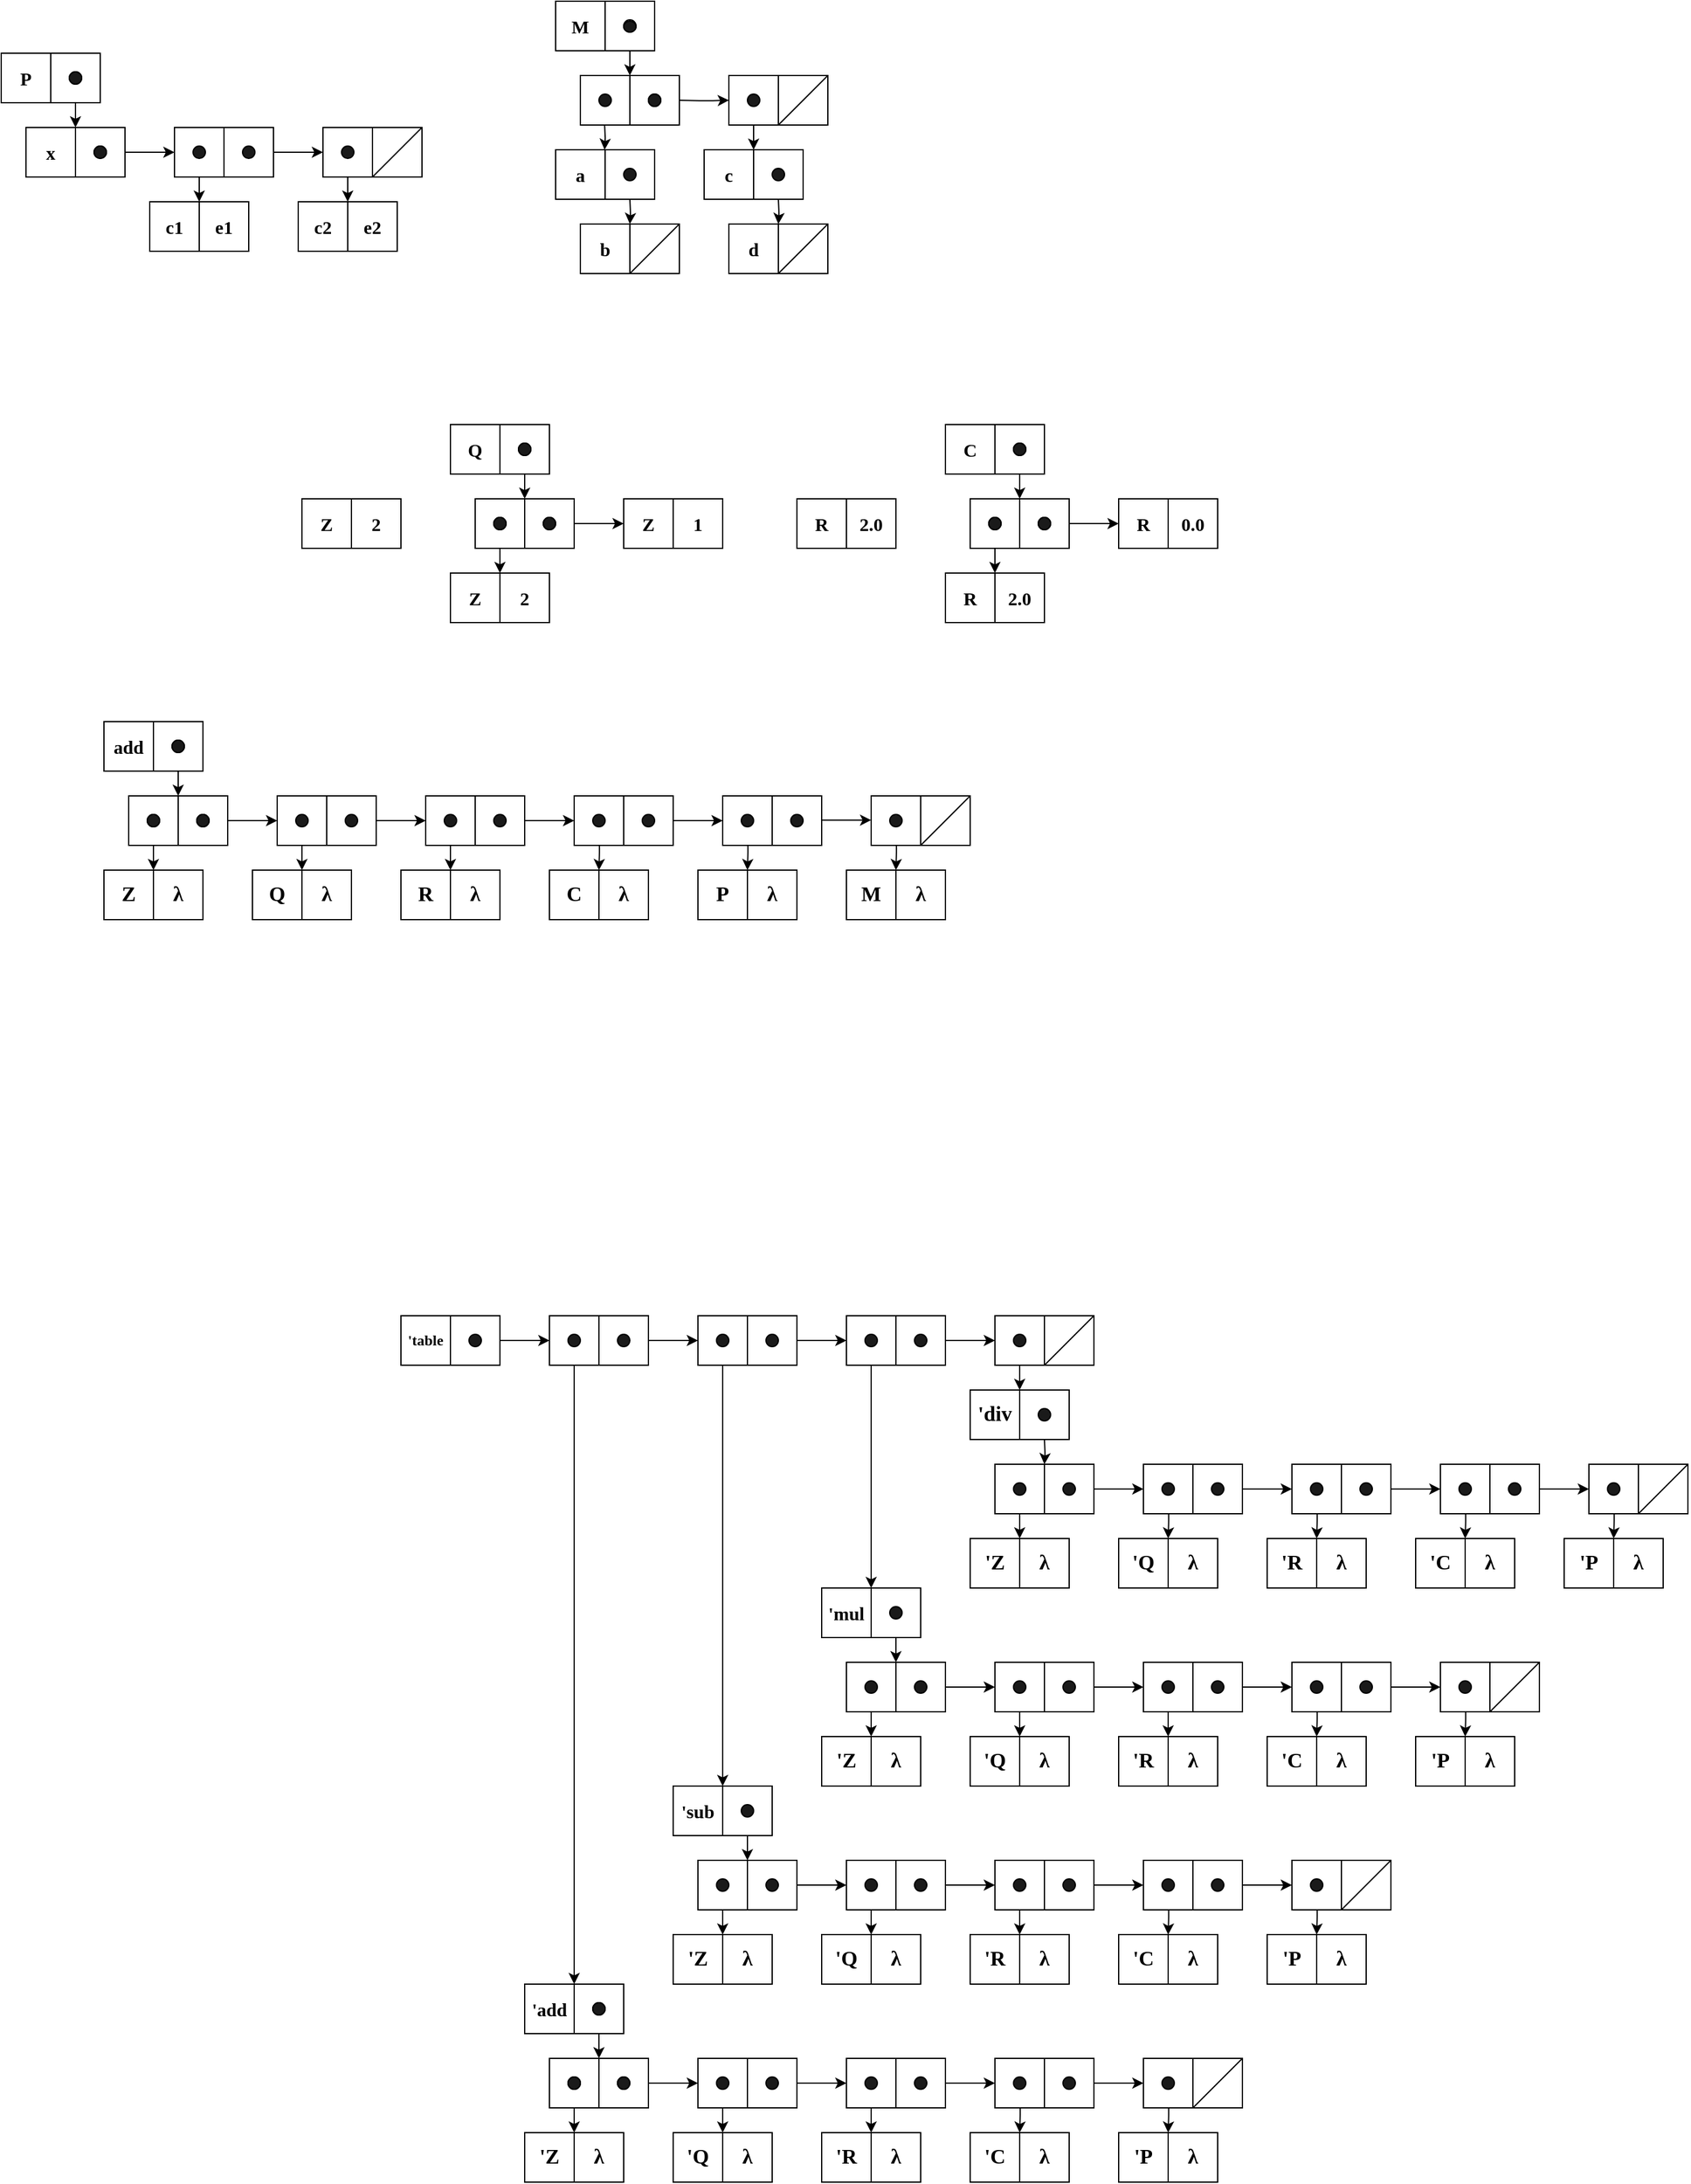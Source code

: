 <mxfile>
    <diagram id="XZhXnB_MbU9Ef0PATiab" name="Page-1">
        <mxGraphModel dx="1600" dy="1751" grid="0" gridSize="10" guides="1" tooltips="1" connect="1" arrows="1" fold="1" page="0" pageScale="1" pageWidth="850" pageHeight="1100" math="0" shadow="0">
            <root>
                <mxCell id="0"/>
                <mxCell id="1" parent="0"/>
                <mxCell id="2" value="" style="rounded=0;whiteSpace=wrap;html=1;fontSize=12;fontStyle=1;verticalAlign=middle;fontFamily=Tahoma;" parent="1" vertex="1">
                    <mxGeometry x="40" y="40" width="80" height="40" as="geometry"/>
                </mxCell>
                <mxCell id="3" value="'table" style="rounded=0;whiteSpace=wrap;html=1;fontSize=12;fontStyle=1;verticalAlign=middle;fontFamily=Tahoma;" parent="1" vertex="1">
                    <mxGeometry x="40" y="40" width="40" height="40" as="geometry"/>
                </mxCell>
                <mxCell id="10" style="edgeStyle=none;html=1;entryX=0;entryY=0.5;entryDx=0;entryDy=0;fontSize=12;fontStyle=1;verticalAlign=middle;fontFamily=Tahoma;" parent="1" source="4" target="7" edge="1">
                    <mxGeometry relative="1" as="geometry"/>
                </mxCell>
                <mxCell id="4" value="" style="rounded=0;whiteSpace=wrap;html=1;fontSize=12;fontStyle=1;verticalAlign=middle;fontFamily=Tahoma;" parent="1" vertex="1">
                    <mxGeometry x="80" y="40" width="40" height="40" as="geometry"/>
                </mxCell>
                <mxCell id="5" value="" style="ellipse;whiteSpace=wrap;html=1;fillColor=#1A1A1A;fontSize=12;fontStyle=1;verticalAlign=middle;fontFamily=Tahoma;" parent="1" vertex="1">
                    <mxGeometry x="95" y="55" width="10" height="10" as="geometry"/>
                </mxCell>
                <mxCell id="6" value="" style="rounded=0;whiteSpace=wrap;html=1;fontSize=12;fontStyle=1;verticalAlign=middle;fontFamily=Tahoma;" parent="1" vertex="1">
                    <mxGeometry x="160" y="40" width="80" height="40" as="geometry"/>
                </mxCell>
                <mxCell id="12" style="edgeStyle=orthogonalEdgeStyle;html=1;entryX=1;entryY=0;entryDx=0;entryDy=0;exitX=0.5;exitY=1;exitDx=0;exitDy=0;fontSize=12;fontStyle=1;verticalAlign=middle;fontFamily=Tahoma;" parent="1" source="7" target="18" edge="1">
                    <mxGeometry relative="1" as="geometry">
                        <mxPoint x="180" y="120" as="targetPoint"/>
                    </mxGeometry>
                </mxCell>
                <mxCell id="7" value="" style="rounded=0;whiteSpace=wrap;html=1;fontSize=12;fontStyle=1;verticalAlign=middle;fontFamily=Tahoma;" parent="1" vertex="1">
                    <mxGeometry x="160" y="40" width="40" height="40" as="geometry"/>
                </mxCell>
                <mxCell id="41" style="edgeStyle=none;html=1;entryX=0;entryY=0.5;entryDx=0;entryDy=0;fontSize=12;fontStyle=1;verticalAlign=middle;fontFamily=Tahoma;" parent="1" source="8" target="22" edge="1">
                    <mxGeometry relative="1" as="geometry"/>
                </mxCell>
                <mxCell id="8" value="" style="rounded=0;whiteSpace=wrap;html=1;fontSize=12;fontStyle=1;verticalAlign=middle;fontFamily=Tahoma;" parent="1" vertex="1">
                    <mxGeometry x="200" y="40" width="40" height="40" as="geometry"/>
                </mxCell>
                <mxCell id="9" value="" style="ellipse;whiteSpace=wrap;html=1;fillColor=#1A1A1A;fontSize=12;fontStyle=1;verticalAlign=middle;fontFamily=Tahoma;" parent="1" vertex="1">
                    <mxGeometry x="215" y="55" width="10" height="10" as="geometry"/>
                </mxCell>
                <mxCell id="11" value="" style="ellipse;whiteSpace=wrap;html=1;fillColor=#1A1A1A;fontSize=12;fontStyle=1;verticalAlign=middle;fontFamily=Tahoma;" parent="1" vertex="1">
                    <mxGeometry x="175" y="55" width="10" height="10" as="geometry"/>
                </mxCell>
                <mxCell id="17" value="" style="rounded=0;whiteSpace=wrap;html=1;fontSize=12;fontStyle=1;verticalAlign=middle;fontFamily=Tahoma;" parent="1" vertex="1">
                    <mxGeometry x="140" y="580" width="80" height="40" as="geometry"/>
                </mxCell>
                <mxCell id="18" value="'add" style="rounded=0;whiteSpace=wrap;html=1;fontSize=15;fontStyle=1;verticalAlign=middle;fontFamily=Tahoma;" parent="1" vertex="1">
                    <mxGeometry x="140" y="580" width="40" height="40" as="geometry"/>
                </mxCell>
                <mxCell id="282" style="edgeStyle=orthogonalEdgeStyle;html=1;entryX=0;entryY=0;entryDx=0;entryDy=0;fontSize=12;fontStyle=1;verticalAlign=middle;fontFamily=Tahoma;" parent="1" source="19" target="243" edge="1">
                    <mxGeometry relative="1" as="geometry"/>
                </mxCell>
                <mxCell id="19" value="" style="rounded=0;whiteSpace=wrap;html=1;fontSize=12;fontStyle=1;verticalAlign=middle;fontFamily=Tahoma;" parent="1" vertex="1">
                    <mxGeometry x="180" y="580" width="40" height="40" as="geometry"/>
                </mxCell>
                <mxCell id="20" value="" style="ellipse;whiteSpace=wrap;html=1;fontSize=12;fontStyle=1;verticalAlign=middle;fontFamily=Tahoma;" parent="1" vertex="1">
                    <mxGeometry x="195" y="595" width="10" height="10" as="geometry"/>
                </mxCell>
                <mxCell id="21" value="" style="rounded=0;whiteSpace=wrap;html=1;fontSize=12;fontStyle=1;verticalAlign=middle;fontFamily=Tahoma;" parent="1" vertex="1">
                    <mxGeometry x="280" y="40" width="80" height="40" as="geometry"/>
                </mxCell>
                <mxCell id="54" style="edgeStyle=orthogonalEdgeStyle;html=1;entryX=0;entryY=0;entryDx=0;entryDy=0;exitX=0.5;exitY=1;exitDx=0;exitDy=0;fontSize=12;fontStyle=1;verticalAlign=middle;fontFamily=Tahoma;" parent="1" source="22" target="44" edge="1">
                    <mxGeometry relative="1" as="geometry"/>
                </mxCell>
                <mxCell id="22" value="" style="rounded=0;whiteSpace=wrap;html=1;fontSize=12;fontStyle=1;verticalAlign=middle;fontFamily=Tahoma;" parent="1" vertex="1">
                    <mxGeometry x="280" y="40" width="40" height="40" as="geometry"/>
                </mxCell>
                <mxCell id="57" style="edgeStyle=none;html=1;entryX=0;entryY=0.5;entryDx=0;entryDy=0;fontSize=12;fontStyle=1;verticalAlign=middle;fontFamily=Tahoma;" parent="1" source="23" target="32" edge="1">
                    <mxGeometry relative="1" as="geometry"/>
                </mxCell>
                <mxCell id="23" value="" style="rounded=0;whiteSpace=wrap;html=1;fontSize=12;fontStyle=1;verticalAlign=middle;fontFamily=Tahoma;" parent="1" vertex="1">
                    <mxGeometry x="320" y="40" width="40" height="40" as="geometry"/>
                </mxCell>
                <mxCell id="24" value="" style="ellipse;whiteSpace=wrap;html=1;fillColor=#1A1A1A;fontSize=12;fontStyle=1;verticalAlign=middle;fontFamily=Tahoma;" parent="1" vertex="1">
                    <mxGeometry x="335" y="55" width="10" height="10" as="geometry"/>
                </mxCell>
                <mxCell id="25" value="" style="ellipse;whiteSpace=wrap;html=1;fillColor=#1A1A1A;fontSize=12;fontStyle=1;verticalAlign=middle;fontFamily=Tahoma;" parent="1" vertex="1">
                    <mxGeometry x="295" y="55" width="10" height="10" as="geometry"/>
                </mxCell>
                <mxCell id="31" value="" style="rounded=0;whiteSpace=wrap;html=1;fontSize=12;fontStyle=1;verticalAlign=middle;fontFamily=Tahoma;" parent="1" vertex="1">
                    <mxGeometry x="400" y="40" width="80" height="40" as="geometry"/>
                </mxCell>
                <mxCell id="55" style="edgeStyle=orthogonalEdgeStyle;html=1;entryX=1;entryY=0;entryDx=0;entryDy=0;exitX=0.5;exitY=1;exitDx=0;exitDy=0;fontSize=12;fontStyle=1;verticalAlign=middle;fontFamily=Tahoma;" parent="1" source="32" target="47" edge="1">
                    <mxGeometry relative="1" as="geometry"/>
                </mxCell>
                <mxCell id="32" value="" style="rounded=0;whiteSpace=wrap;html=1;fontSize=12;fontStyle=1;verticalAlign=middle;fontFamily=Tahoma;" parent="1" vertex="1">
                    <mxGeometry x="400" y="40" width="40" height="40" as="geometry"/>
                </mxCell>
                <mxCell id="58" style="edgeStyle=none;html=1;entryX=0;entryY=0.5;entryDx=0;entryDy=0;fontSize=12;fontStyle=1;verticalAlign=middle;fontFamily=Tahoma;" parent="1" source="33" target="37" edge="1">
                    <mxGeometry relative="1" as="geometry"/>
                </mxCell>
                <mxCell id="33" value="" style="rounded=0;whiteSpace=wrap;html=1;fontSize=12;fontStyle=1;verticalAlign=middle;fontFamily=Tahoma;" parent="1" vertex="1">
                    <mxGeometry x="440" y="40" width="40" height="40" as="geometry"/>
                </mxCell>
                <mxCell id="34" value="" style="ellipse;whiteSpace=wrap;html=1;fillColor=#1A1A1A;fontSize=12;fontStyle=1;verticalAlign=middle;fontFamily=Tahoma;" parent="1" vertex="1">
                    <mxGeometry x="455" y="55" width="10" height="10" as="geometry"/>
                </mxCell>
                <mxCell id="35" value="" style="ellipse;whiteSpace=wrap;html=1;fillColor=#1A1A1A;fontSize=12;fontStyle=1;verticalAlign=middle;fontFamily=Tahoma;" parent="1" vertex="1">
                    <mxGeometry x="415" y="55" width="10" height="10" as="geometry"/>
                </mxCell>
                <mxCell id="36" value="" style="rounded=0;whiteSpace=wrap;html=1;fontSize=12;fontStyle=1;verticalAlign=middle;fontFamily=Tahoma;" parent="1" vertex="1">
                    <mxGeometry x="520" y="40" width="80" height="40" as="geometry"/>
                </mxCell>
                <mxCell id="56" style="edgeStyle=orthogonalEdgeStyle;html=1;entryX=1;entryY=0;entryDx=0;entryDy=0;exitX=0.5;exitY=1;exitDx=0;exitDy=0;fontSize=12;fontStyle=1;verticalAlign=middle;fontFamily=Tahoma;" parent="1" source="37" target="51" edge="1">
                    <mxGeometry relative="1" as="geometry"/>
                </mxCell>
                <mxCell id="37" value="" style="rounded=0;whiteSpace=wrap;html=1;fontSize=12;fontStyle=1;verticalAlign=middle;fontFamily=Tahoma;" parent="1" vertex="1">
                    <mxGeometry x="520" y="40" width="40" height="40" as="geometry"/>
                </mxCell>
                <mxCell id="38" value="" style="rounded=0;whiteSpace=wrap;html=1;gradientColor=none;fontSize=12;fontStyle=1;verticalAlign=middle;fontFamily=Tahoma;" parent="1" vertex="1">
                    <mxGeometry x="560" y="40" width="40" height="40" as="geometry"/>
                </mxCell>
                <mxCell id="40" value="" style="ellipse;whiteSpace=wrap;html=1;fillColor=#1A1A1A;fontSize=12;fontStyle=1;verticalAlign=middle;fontFamily=Tahoma;" parent="1" vertex="1">
                    <mxGeometry x="535" y="55" width="10" height="10" as="geometry"/>
                </mxCell>
                <mxCell id="42" value="" style="rounded=0;whiteSpace=wrap;html=1;fontSize=12;fontStyle=1;verticalAlign=middle;fontFamily=Tahoma;" parent="1" vertex="1">
                    <mxGeometry x="260" y="420" width="80" height="40" as="geometry"/>
                </mxCell>
                <mxCell id="43" value="'sub" style="rounded=0;whiteSpace=wrap;html=1;fontSize=15;fontStyle=1;verticalAlign=middle;fontFamily=Tahoma;" parent="1" vertex="1">
                    <mxGeometry x="260" y="420" width="40" height="40" as="geometry"/>
                </mxCell>
                <mxCell id="233" style="edgeStyle=orthogonalEdgeStyle;html=1;entryX=0;entryY=0;entryDx=0;entryDy=0;fontSize=12;fontStyle=1;verticalAlign=middle;fontFamily=Tahoma;" parent="1" source="44" target="194" edge="1">
                    <mxGeometry relative="1" as="geometry"/>
                </mxCell>
                <mxCell id="44" value="" style="rounded=0;whiteSpace=wrap;html=1;fontSize=12;fontStyle=1;verticalAlign=middle;fontFamily=Tahoma;" parent="1" vertex="1">
                    <mxGeometry x="300" y="420" width="40" height="40" as="geometry"/>
                </mxCell>
                <mxCell id="45" value="" style="ellipse;whiteSpace=wrap;html=1;fillColor=#1A1A1A;fontSize=12;fontStyle=1;verticalAlign=middle;fontFamily=Tahoma;" parent="1" vertex="1">
                    <mxGeometry x="315" y="435" width="10" height="10" as="geometry"/>
                </mxCell>
                <mxCell id="46" value="" style="rounded=0;whiteSpace=wrap;html=1;fontSize=12;fontStyle=1;verticalAlign=middle;fontFamily=Tahoma;" parent="1" vertex="1">
                    <mxGeometry x="380" y="260" width="80" height="40" as="geometry"/>
                </mxCell>
                <mxCell id="47" value="'mul" style="rounded=0;whiteSpace=wrap;html=1;fontSize=15;fontStyle=1;verticalAlign=middle;fontFamily=Tahoma;" parent="1" vertex="1">
                    <mxGeometry x="380" y="260" width="40" height="40" as="geometry"/>
                </mxCell>
                <mxCell id="184" style="edgeStyle=orthogonalEdgeStyle;html=1;entryX=0;entryY=0;entryDx=0;entryDy=0;fontSize=12;fontStyle=1;verticalAlign=middle;fontFamily=Tahoma;" parent="1" source="48" target="145" edge="1">
                    <mxGeometry relative="1" as="geometry"/>
                </mxCell>
                <mxCell id="48" value="" style="rounded=0;whiteSpace=wrap;html=1;fontSize=12;fontStyle=1;verticalAlign=middle;fontFamily=Tahoma;" parent="1" vertex="1">
                    <mxGeometry x="420" y="260" width="40" height="40" as="geometry"/>
                </mxCell>
                <mxCell id="49" value="" style="ellipse;whiteSpace=wrap;html=1;fillColor=#1A1A1A;fontSize=12;fontStyle=1;verticalAlign=middle;fontFamily=Tahoma;" parent="1" vertex="1">
                    <mxGeometry x="435" y="275" width="10" height="10" as="geometry"/>
                </mxCell>
                <mxCell id="50" value="" style="rounded=0;whiteSpace=wrap;html=1;fontSize=12;fontStyle=1;verticalAlign=middle;fontFamily=Tahoma;" parent="1" vertex="1">
                    <mxGeometry x="500" y="100" width="80" height="40" as="geometry"/>
                </mxCell>
                <mxCell id="51" value="'div" style="rounded=0;whiteSpace=wrap;html=1;fontSize=17;fontStyle=1;verticalAlign=middle;fontFamily=Tahoma;" parent="1" vertex="1">
                    <mxGeometry x="500" y="100" width="40" height="40" as="geometry"/>
                </mxCell>
                <mxCell id="52" value="" style="rounded=0;whiteSpace=wrap;html=1;fontSize=12;fontStyle=1;verticalAlign=middle;fontFamily=Tahoma;" parent="1" vertex="1">
                    <mxGeometry x="540" y="100" width="40" height="40" as="geometry"/>
                </mxCell>
                <mxCell id="89" style="edgeStyle=orthogonalEdgeStyle;html=1;entryX=0;entryY=0;entryDx=0;entryDy=0;fontSize=12;fontStyle=1;verticalAlign=middle;fontFamily=Tahoma;" parent="1" target="87" edge="1">
                    <mxGeometry relative="1" as="geometry">
                        <mxPoint x="560" y="140" as="sourcePoint"/>
                    </mxGeometry>
                </mxCell>
                <mxCell id="53" value="" style="ellipse;whiteSpace=wrap;html=1;strokeColor=#000000;fillColor=#1A1A1A;fontSize=12;fontStyle=1;verticalAlign=middle;fontFamily=Tahoma;" parent="1" vertex="1">
                    <mxGeometry x="555" y="115" width="10" height="10" as="geometry"/>
                </mxCell>
                <mxCell id="59" value="" style="endArrow=none;html=1;fontSize=12;fontStyle=1;verticalAlign=middle;fontFamily=Tahoma;" parent="1" edge="1">
                    <mxGeometry width="50" height="50" relative="1" as="geometry">
                        <mxPoint x="560" y="80" as="sourcePoint"/>
                        <mxPoint x="600" y="40" as="targetPoint"/>
                    </mxGeometry>
                </mxCell>
                <mxCell id="79" value="" style="rounded=0;whiteSpace=wrap;html=1;fontSize=12;fontStyle=1;verticalAlign=middle;fontFamily=Tahoma;" parent="1" vertex="1">
                    <mxGeometry x="520" y="160" width="80" height="40" as="geometry"/>
                </mxCell>
                <mxCell id="80" style="edgeStyle=none;html=1;entryX=0;entryY=0;entryDx=0;entryDy=0;fontSize=12;fontStyle=1;verticalAlign=middle;fontFamily=Tahoma;" parent="1" target="86" edge="1">
                    <mxGeometry relative="1" as="geometry">
                        <mxPoint x="540" y="185" as="sourcePoint"/>
                    </mxGeometry>
                </mxCell>
                <mxCell id="81" value="" style="rounded=0;whiteSpace=wrap;html=1;fontSize=12;fontStyle=1;verticalAlign=middle;fontFamily=Tahoma;" parent="1" vertex="1">
                    <mxGeometry x="520" y="160" width="40" height="40" as="geometry"/>
                </mxCell>
                <mxCell id="82" value="" style="rounded=0;whiteSpace=wrap;html=1;fontSize=12;fontStyle=1;verticalAlign=middle;fontFamily=Tahoma;" parent="1" vertex="1">
                    <mxGeometry x="520" y="160" width="80" height="40" as="geometry"/>
                </mxCell>
                <mxCell id="83" value="" style="ellipse;whiteSpace=wrap;html=1;strokeColor=#000000;fillColor=#1A1A1A;fontSize=12;fontStyle=1;verticalAlign=middle;fontFamily=Tahoma;" parent="1" vertex="1">
                    <mxGeometry x="535" y="175" width="10" height="10" as="geometry"/>
                </mxCell>
                <mxCell id="84" value="" style="rounded=0;whiteSpace=wrap;html=1;fontSize=12;fontStyle=1;verticalAlign=middle;fontFamily=Tahoma;" parent="1" vertex="1">
                    <mxGeometry x="500" y="220" width="80" height="40" as="geometry"/>
                </mxCell>
                <mxCell id="85" value="'Z" style="rounded=0;whiteSpace=wrap;html=1;fontSize=12;fontStyle=1;verticalAlign=middle;fontFamily=Tahoma;" parent="1" vertex="1">
                    <mxGeometry x="500" y="220" width="40" height="40" as="geometry"/>
                </mxCell>
                <mxCell id="86" value="λ" style="rounded=0;whiteSpace=wrap;html=1;fontSize=12;fontStyle=1;verticalAlign=middle;fontFamily=Tahoma;" parent="1" vertex="1">
                    <mxGeometry x="540" y="220" width="40" height="40" as="geometry"/>
                </mxCell>
                <mxCell id="109" style="edgeStyle=orthogonalEdgeStyle;html=1;entryX=0;entryY=0.5;entryDx=0;entryDy=0;fontSize=12;fontStyle=1;verticalAlign=middle;fontFamily=Tahoma;" parent="1" source="87" target="92" edge="1">
                    <mxGeometry relative="1" as="geometry"/>
                </mxCell>
                <mxCell id="87" value="" style="rounded=0;whiteSpace=wrap;html=1;fontSize=12;fontStyle=1;verticalAlign=middle;fontFamily=Tahoma;" parent="1" vertex="1">
                    <mxGeometry x="560" y="160" width="40" height="40" as="geometry"/>
                </mxCell>
                <mxCell id="88" value="" style="ellipse;whiteSpace=wrap;html=1;strokeColor=#000000;fillColor=#1A1A1A;fontSize=12;fontStyle=1;verticalAlign=middle;fontFamily=Tahoma;" parent="1" vertex="1">
                    <mxGeometry x="575" y="175" width="10" height="10" as="geometry"/>
                </mxCell>
                <mxCell id="90" value="" style="rounded=0;whiteSpace=wrap;html=1;fontSize=12;fontStyle=1;verticalAlign=middle;fontFamily=Tahoma;" parent="1" vertex="1">
                    <mxGeometry x="640" y="160" width="80" height="40" as="geometry"/>
                </mxCell>
                <mxCell id="91" value="" style="rounded=0;whiteSpace=wrap;html=1;fontSize=12;fontStyle=1;verticalAlign=middle;fontFamily=Tahoma;" parent="1" vertex="1">
                    <mxGeometry x="640" y="160" width="40" height="40" as="geometry"/>
                </mxCell>
                <mxCell id="92" value="" style="rounded=0;whiteSpace=wrap;html=1;fontSize=12;fontStyle=1;verticalAlign=middle;fontFamily=Tahoma;" parent="1" vertex="1">
                    <mxGeometry x="640" y="160" width="80" height="40" as="geometry"/>
                </mxCell>
                <mxCell id="110" style="edgeStyle=orthogonalEdgeStyle;html=1;fontSize=12;fontStyle=1;verticalAlign=middle;fontFamily=Tahoma;" parent="1" source="94" target="98" edge="1">
                    <mxGeometry relative="1" as="geometry"/>
                </mxCell>
                <mxCell id="94" value="" style="rounded=0;whiteSpace=wrap;html=1;fontSize=12;fontStyle=1;verticalAlign=middle;fontFamily=Tahoma;" parent="1" vertex="1">
                    <mxGeometry x="680" y="160" width="40" height="40" as="geometry"/>
                </mxCell>
                <mxCell id="95" value="" style="ellipse;whiteSpace=wrap;html=1;strokeColor=#000000;fillColor=#1A1A1A;fontSize=12;fontStyle=1;verticalAlign=middle;fontFamily=Tahoma;" parent="1" vertex="1">
                    <mxGeometry x="695" y="175" width="10" height="10" as="geometry"/>
                </mxCell>
                <mxCell id="96" value="" style="rounded=0;whiteSpace=wrap;html=1;fontSize=12;fontStyle=1;verticalAlign=middle;fontFamily=Tahoma;" parent="1" vertex="1">
                    <mxGeometry x="760" y="160" width="80" height="40" as="geometry"/>
                </mxCell>
                <mxCell id="97" value="" style="rounded=0;whiteSpace=wrap;html=1;fontSize=12;fontStyle=1;verticalAlign=middle;fontFamily=Tahoma;" parent="1" vertex="1">
                    <mxGeometry x="760" y="160" width="40" height="40" as="geometry"/>
                </mxCell>
                <mxCell id="98" value="" style="rounded=0;whiteSpace=wrap;html=1;fontSize=12;fontStyle=1;verticalAlign=middle;fontFamily=Tahoma;" parent="1" vertex="1">
                    <mxGeometry x="760" y="160" width="80" height="40" as="geometry"/>
                </mxCell>
                <mxCell id="111" style="edgeStyle=orthogonalEdgeStyle;html=1;entryX=0;entryY=0.5;entryDx=0;entryDy=0;fontSize=12;fontStyle=1;verticalAlign=middle;fontFamily=Tahoma;" parent="1" source="100" target="104" edge="1">
                    <mxGeometry relative="1" as="geometry"/>
                </mxCell>
                <mxCell id="100" value="" style="rounded=0;whiteSpace=wrap;html=1;fontSize=12;fontStyle=1;verticalAlign=middle;fontFamily=Tahoma;" parent="1" vertex="1">
                    <mxGeometry x="800" y="160" width="40" height="40" as="geometry"/>
                </mxCell>
                <mxCell id="101" value="" style="ellipse;whiteSpace=wrap;html=1;strokeColor=#000000;fillColor=#1A1A1A;fontSize=12;fontStyle=1;verticalAlign=middle;fontFamily=Tahoma;" parent="1" vertex="1">
                    <mxGeometry x="815" y="175" width="10" height="10" as="geometry"/>
                </mxCell>
                <mxCell id="102" value="" style="rounded=0;whiteSpace=wrap;html=1;fontSize=12;fontStyle=1;verticalAlign=middle;fontFamily=Tahoma;" parent="1" vertex="1">
                    <mxGeometry x="880" y="160" width="80" height="40" as="geometry"/>
                </mxCell>
                <mxCell id="103" value="" style="rounded=0;whiteSpace=wrap;html=1;fontSize=12;fontStyle=1;verticalAlign=middle;fontFamily=Tahoma;" parent="1" vertex="1">
                    <mxGeometry x="880" y="160" width="40" height="40" as="geometry"/>
                </mxCell>
                <mxCell id="104" value="" style="rounded=0;whiteSpace=wrap;html=1;fontSize=12;fontStyle=1;verticalAlign=middle;fontFamily=Tahoma;" parent="1" vertex="1">
                    <mxGeometry x="880" y="160" width="80" height="40" as="geometry"/>
                </mxCell>
                <mxCell id="332" style="edgeStyle=none;html=1;" parent="1" source="106" target="329" edge="1">
                    <mxGeometry relative="1" as="geometry"/>
                </mxCell>
                <mxCell id="106" value="" style="rounded=0;whiteSpace=wrap;html=1;fontSize=12;fontStyle=1;verticalAlign=middle;fontFamily=Tahoma;" parent="1" vertex="1">
                    <mxGeometry x="920" y="160" width="40" height="40" as="geometry"/>
                </mxCell>
                <mxCell id="112" value="" style="rounded=0;whiteSpace=wrap;html=1;fontSize=12;fontStyle=1;verticalAlign=middle;fontFamily=Tahoma;" parent="1" vertex="1">
                    <mxGeometry x="620" y="220" width="80" height="40" as="geometry"/>
                </mxCell>
                <mxCell id="113" value="'Q" style="rounded=0;whiteSpace=wrap;html=1;fontSize=12;fontStyle=1;verticalAlign=middle;fontFamily=Tahoma;" parent="1" vertex="1">
                    <mxGeometry x="620" y="220" width="40" height="40" as="geometry"/>
                </mxCell>
                <mxCell id="114" value="λ" style="rounded=0;whiteSpace=wrap;html=1;fontSize=17;fontStyle=1;verticalAlign=middle;fontFamily=Tahoma;" parent="1" vertex="1">
                    <mxGeometry x="660" y="220" width="40" height="40" as="geometry"/>
                </mxCell>
                <mxCell id="115" value="" style="rounded=0;whiteSpace=wrap;html=1;fontSize=12;fontStyle=1;verticalAlign=middle;fontFamily=Tahoma;" parent="1" vertex="1">
                    <mxGeometry x="740" y="220" width="80" height="40" as="geometry"/>
                </mxCell>
                <mxCell id="116" value="'R" style="rounded=0;whiteSpace=wrap;html=1;fontSize=12;fontStyle=1;verticalAlign=middle;fontFamily=Tahoma;" parent="1" vertex="1">
                    <mxGeometry x="740" y="220" width="40" height="40" as="geometry"/>
                </mxCell>
                <mxCell id="117" value="λ" style="rounded=0;whiteSpace=wrap;html=1;fontSize=17;fontStyle=1;verticalAlign=middle;fontFamily=Tahoma;" parent="1" vertex="1">
                    <mxGeometry x="780" y="220" width="40" height="40" as="geometry"/>
                </mxCell>
                <mxCell id="118" value="" style="rounded=0;whiteSpace=wrap;html=1;fontSize=12;fontStyle=1;verticalAlign=middle;fontFamily=Tahoma;" parent="1" vertex="1">
                    <mxGeometry x="860" y="220" width="80" height="40" as="geometry"/>
                </mxCell>
                <mxCell id="119" value="'C" style="rounded=0;whiteSpace=wrap;html=1;fontSize=17;fontStyle=1;verticalAlign=middle;fontFamily=Tahoma;" parent="1" vertex="1">
                    <mxGeometry x="860" y="220" width="40" height="40" as="geometry"/>
                </mxCell>
                <mxCell id="120" value="λ" style="rounded=0;whiteSpace=wrap;html=1;fontSize=17;fontStyle=1;verticalAlign=middle;fontFamily=Tahoma;" parent="1" vertex="1">
                    <mxGeometry x="900" y="220" width="40" height="40" as="geometry"/>
                </mxCell>
                <mxCell id="125" style="edgeStyle=orthogonalEdgeStyle;html=1;entryX=0;entryY=0;entryDx=0;entryDy=0;fontSize=12;fontStyle=1;verticalAlign=middle;fontFamily=Tahoma;" parent="1" target="114" edge="1">
                    <mxGeometry relative="1" as="geometry">
                        <mxPoint x="660" y="185.0" as="sourcePoint"/>
                    </mxGeometry>
                </mxCell>
                <mxCell id="122" value="" style="rounded=0;whiteSpace=wrap;html=1;fontSize=12;fontStyle=1;verticalAlign=middle;fontFamily=Tahoma;" parent="1" vertex="1">
                    <mxGeometry x="640" y="160" width="40" height="40" as="geometry"/>
                </mxCell>
                <mxCell id="93" value="" style="ellipse;whiteSpace=wrap;html=1;strokeColor=#000000;fillColor=#1A1A1A;fontSize=12;fontStyle=1;verticalAlign=middle;fontFamily=Tahoma;" parent="1" vertex="1">
                    <mxGeometry x="655" y="175" width="10" height="10" as="geometry"/>
                </mxCell>
                <mxCell id="126" value="" style="rounded=0;whiteSpace=wrap;html=1;fontSize=12;fontStyle=1;verticalAlign=middle;fontFamily=Tahoma;" parent="1" vertex="1">
                    <mxGeometry x="760" y="160" width="40" height="40" as="geometry"/>
                </mxCell>
                <mxCell id="132" style="edgeStyle=orthogonalEdgeStyle;html=1;entryX=0;entryY=0;entryDx=0;entryDy=0;fontSize=12;fontStyle=1;verticalAlign=middle;fontFamily=Tahoma;" parent="1" target="117" edge="1">
                    <mxGeometry relative="1" as="geometry">
                        <mxPoint x="780" y="185.0" as="sourcePoint"/>
                    </mxGeometry>
                </mxCell>
                <mxCell id="127" value="" style="rounded=0;whiteSpace=wrap;html=1;fontSize=12;fontStyle=1;verticalAlign=middle;fontFamily=Tahoma;" parent="1" vertex="1">
                    <mxGeometry x="760" y="160" width="40" height="40" as="geometry"/>
                </mxCell>
                <mxCell id="128" value="" style="ellipse;whiteSpace=wrap;html=1;strokeColor=#000000;fillColor=#1A1A1A;fontSize=12;fontStyle=1;verticalAlign=middle;fontFamily=Tahoma;" parent="1" vertex="1">
                    <mxGeometry x="775" y="175" width="10" height="10" as="geometry"/>
                </mxCell>
                <mxCell id="129" value="" style="rounded=0;whiteSpace=wrap;html=1;fontSize=12;fontStyle=1;verticalAlign=middle;fontFamily=Tahoma;" parent="1" vertex="1">
                    <mxGeometry x="880" y="160" width="40" height="40" as="geometry"/>
                </mxCell>
                <mxCell id="133" style="edgeStyle=orthogonalEdgeStyle;html=1;entryX=0;entryY=0;entryDx=0;entryDy=0;fontSize=12;fontStyle=1;verticalAlign=middle;fontFamily=Tahoma;" parent="1" target="120" edge="1">
                    <mxGeometry relative="1" as="geometry">
                        <mxPoint x="900" y="185.0" as="sourcePoint"/>
                    </mxGeometry>
                </mxCell>
                <mxCell id="130" value="" style="rounded=0;whiteSpace=wrap;html=1;fontSize=12;fontStyle=1;verticalAlign=middle;fontFamily=Tahoma;" parent="1" vertex="1">
                    <mxGeometry x="880" y="160" width="40" height="40" as="geometry"/>
                </mxCell>
                <mxCell id="131" value="" style="ellipse;whiteSpace=wrap;html=1;strokeColor=#000000;fillColor=#1A1A1A;fontSize=12;fontStyle=1;verticalAlign=middle;fontFamily=Tahoma;" parent="1" vertex="1">
                    <mxGeometry x="895" y="175" width="10" height="10" as="geometry"/>
                </mxCell>
                <mxCell id="136" value="" style="rounded=0;whiteSpace=wrap;html=1;fontSize=12;fontStyle=1;verticalAlign=middle;fontFamily=Tahoma;" parent="1" vertex="1">
                    <mxGeometry x="400" y="320" width="80" height="40" as="geometry"/>
                </mxCell>
                <mxCell id="137" style="edgeStyle=none;html=1;entryX=0;entryY=0;entryDx=0;entryDy=0;fontSize=12;fontStyle=1;verticalAlign=middle;fontFamily=Tahoma;" parent="1" target="143" edge="1">
                    <mxGeometry relative="1" as="geometry">
                        <mxPoint x="420" y="360.0" as="sourcePoint"/>
                    </mxGeometry>
                </mxCell>
                <mxCell id="138" value="" style="rounded=0;whiteSpace=wrap;html=1;fontSize=12;fontStyle=1;verticalAlign=middle;fontFamily=Tahoma;" parent="1" vertex="1">
                    <mxGeometry x="400" y="320" width="40" height="40" as="geometry"/>
                </mxCell>
                <mxCell id="139" value="" style="rounded=0;whiteSpace=wrap;html=1;fontSize=12;fontStyle=1;verticalAlign=middle;fontFamily=Tahoma;" parent="1" vertex="1">
                    <mxGeometry x="400" y="320" width="80" height="40" as="geometry"/>
                </mxCell>
                <mxCell id="140" value="" style="ellipse;whiteSpace=wrap;html=1;fillColor=#1A1A1A;fontSize=12;fontStyle=1;verticalAlign=middle;fontFamily=Tahoma;" parent="1" vertex="1">
                    <mxGeometry x="415" y="335" width="10" height="10" as="geometry"/>
                </mxCell>
                <mxCell id="141" value="" style="rounded=0;whiteSpace=wrap;html=1;fontSize=12;fontStyle=1;verticalAlign=middle;fontFamily=Tahoma;" parent="1" vertex="1">
                    <mxGeometry x="380" y="380" width="80" height="40" as="geometry"/>
                </mxCell>
                <mxCell id="142" value="'Z" style="rounded=0;whiteSpace=wrap;html=1;fontSize=12;fontStyle=1;verticalAlign=middle;fontFamily=Tahoma;" parent="1" vertex="1">
                    <mxGeometry x="380" y="380" width="40" height="40" as="geometry"/>
                </mxCell>
                <mxCell id="143" value="λ" style="rounded=0;whiteSpace=wrap;html=1;fontSize=17;fontStyle=1;verticalAlign=middle;fontFamily=Tahoma;" parent="1" vertex="1">
                    <mxGeometry x="420" y="380" width="40" height="40" as="geometry"/>
                </mxCell>
                <mxCell id="144" style="edgeStyle=orthogonalEdgeStyle;html=1;entryX=0;entryY=0.5;entryDx=0;entryDy=0;fontSize=12;fontStyle=1;verticalAlign=middle;fontFamily=Tahoma;" parent="1" source="145" target="149" edge="1">
                    <mxGeometry relative="1" as="geometry"/>
                </mxCell>
                <mxCell id="145" value="" style="rounded=0;whiteSpace=wrap;html=1;fontSize=12;fontStyle=1;verticalAlign=middle;fontFamily=Tahoma;" parent="1" vertex="1">
                    <mxGeometry x="440" y="320" width="40" height="40" as="geometry"/>
                </mxCell>
                <mxCell id="146" value="" style="ellipse;whiteSpace=wrap;html=1;fillColor=#1A1A1A;fontSize=12;fontStyle=1;verticalAlign=middle;fontFamily=Tahoma;" parent="1" vertex="1">
                    <mxGeometry x="455" y="335" width="10" height="10" as="geometry"/>
                </mxCell>
                <mxCell id="147" value="" style="rounded=0;whiteSpace=wrap;html=1;fontSize=12;fontStyle=1;verticalAlign=middle;fontFamily=Tahoma;" parent="1" vertex="1">
                    <mxGeometry x="520" y="320" width="80" height="40" as="geometry"/>
                </mxCell>
                <mxCell id="148" value="" style="rounded=0;whiteSpace=wrap;html=1;fontSize=12;fontStyle=1;verticalAlign=middle;fontFamily=Tahoma;" parent="1" vertex="1">
                    <mxGeometry x="520" y="320" width="40" height="40" as="geometry"/>
                </mxCell>
                <mxCell id="149" value="" style="rounded=0;whiteSpace=wrap;html=1;fontSize=12;fontStyle=1;verticalAlign=middle;fontFamily=Tahoma;" parent="1" vertex="1">
                    <mxGeometry x="520" y="320" width="80" height="40" as="geometry"/>
                </mxCell>
                <mxCell id="150" style="edgeStyle=orthogonalEdgeStyle;html=1;fontSize=12;fontStyle=1;verticalAlign=middle;fontFamily=Tahoma;" parent="1" source="151" target="155" edge="1">
                    <mxGeometry relative="1" as="geometry"/>
                </mxCell>
                <mxCell id="151" value="" style="rounded=0;whiteSpace=wrap;html=1;fontSize=12;fontStyle=1;verticalAlign=middle;fontFamily=Tahoma;" parent="1" vertex="1">
                    <mxGeometry x="560" y="320" width="40" height="40" as="geometry"/>
                </mxCell>
                <mxCell id="152" value="" style="ellipse;whiteSpace=wrap;html=1;fillColor=#1A1A1A;fontSize=12;fontStyle=1;verticalAlign=middle;fontFamily=Tahoma;" parent="1" vertex="1">
                    <mxGeometry x="575" y="335" width="10" height="10" as="geometry"/>
                </mxCell>
                <mxCell id="153" value="" style="rounded=0;whiteSpace=wrap;html=1;fontSize=12;fontStyle=1;verticalAlign=middle;fontFamily=Tahoma;" parent="1" vertex="1">
                    <mxGeometry x="640" y="320" width="80" height="40" as="geometry"/>
                </mxCell>
                <mxCell id="154" value="" style="rounded=0;whiteSpace=wrap;html=1;fontSize=12;fontStyle=1;verticalAlign=middle;fontFamily=Tahoma;" parent="1" vertex="1">
                    <mxGeometry x="640" y="320" width="40" height="40" as="geometry"/>
                </mxCell>
                <mxCell id="155" value="" style="rounded=0;whiteSpace=wrap;html=1;fontSize=12;fontStyle=1;verticalAlign=middle;fontFamily=Tahoma;" parent="1" vertex="1">
                    <mxGeometry x="640" y="320" width="80" height="40" as="geometry"/>
                </mxCell>
                <mxCell id="156" style="edgeStyle=orthogonalEdgeStyle;html=1;entryX=0;entryY=0.5;entryDx=0;entryDy=0;fontSize=12;fontStyle=1;verticalAlign=middle;fontFamily=Tahoma;" parent="1" source="157" edge="1">
                    <mxGeometry relative="1" as="geometry">
                        <mxPoint x="760" y="340" as="targetPoint"/>
                    </mxGeometry>
                </mxCell>
                <mxCell id="157" value="" style="rounded=0;whiteSpace=wrap;html=1;fontSize=12;fontStyle=1;verticalAlign=middle;fontFamily=Tahoma;" parent="1" vertex="1">
                    <mxGeometry x="680" y="320" width="40" height="40" as="geometry"/>
                </mxCell>
                <mxCell id="158" value="" style="ellipse;whiteSpace=wrap;html=1;fillColor=#1A1A1A;fontSize=12;fontStyle=1;verticalAlign=middle;fontFamily=Tahoma;" parent="1" vertex="1">
                    <mxGeometry x="695" y="335" width="10" height="10" as="geometry"/>
                </mxCell>
                <mxCell id="163" value="" style="rounded=0;whiteSpace=wrap;html=1;fontSize=12;fontStyle=1;verticalAlign=middle;fontFamily=Tahoma;" parent="1" vertex="1">
                    <mxGeometry x="500" y="380" width="80" height="40" as="geometry"/>
                </mxCell>
                <mxCell id="164" value="'Q" style="rounded=0;whiteSpace=wrap;html=1;fontSize=12;fontStyle=1;verticalAlign=middle;fontFamily=Tahoma;" parent="1" vertex="1">
                    <mxGeometry x="500" y="380" width="40" height="40" as="geometry"/>
                </mxCell>
                <mxCell id="165" value="λ" style="rounded=0;whiteSpace=wrap;html=1;fontSize=17;fontStyle=1;verticalAlign=middle;fontFamily=Tahoma;" parent="1" vertex="1">
                    <mxGeometry x="540" y="380" width="40" height="40" as="geometry"/>
                </mxCell>
                <mxCell id="166" value="" style="rounded=0;whiteSpace=wrap;html=1;fontSize=12;fontStyle=1;verticalAlign=middle;fontFamily=Tahoma;" parent="1" vertex="1">
                    <mxGeometry x="620" y="380" width="80" height="40" as="geometry"/>
                </mxCell>
                <mxCell id="167" value="'R" style="rounded=0;whiteSpace=wrap;html=1;fontSize=12;fontStyle=1;verticalAlign=middle;fontFamily=Tahoma;" parent="1" vertex="1">
                    <mxGeometry x="620" y="380" width="40" height="40" as="geometry"/>
                </mxCell>
                <mxCell id="168" value="λ" style="rounded=0;whiteSpace=wrap;html=1;fontSize=12;fontStyle=1;verticalAlign=middle;fontFamily=Tahoma;" parent="1" vertex="1">
                    <mxGeometry x="660" y="380" width="40" height="40" as="geometry"/>
                </mxCell>
                <mxCell id="172" style="edgeStyle=orthogonalEdgeStyle;html=1;entryX=0;entryY=0;entryDx=0;entryDy=0;fontSize=12;fontStyle=1;verticalAlign=middle;fontFamily=Tahoma;" parent="1" source="173" target="165" edge="1">
                    <mxGeometry relative="1" as="geometry"/>
                </mxCell>
                <mxCell id="173" value="" style="rounded=0;whiteSpace=wrap;html=1;fontSize=12;fontStyle=1;verticalAlign=middle;fontFamily=Tahoma;" parent="1" vertex="1">
                    <mxGeometry x="520" y="320" width="40" height="40" as="geometry"/>
                </mxCell>
                <mxCell id="174" value="" style="ellipse;whiteSpace=wrap;html=1;fillColor=#1A1A1A;fontSize=12;fontStyle=1;verticalAlign=middle;fontFamily=Tahoma;" parent="1" vertex="1">
                    <mxGeometry x="535" y="335" width="10" height="10" as="geometry"/>
                </mxCell>
                <mxCell id="175" value="" style="rounded=0;whiteSpace=wrap;html=1;fontSize=12;fontStyle=1;verticalAlign=middle;fontFamily=Tahoma;" parent="1" vertex="1">
                    <mxGeometry x="640" y="320" width="40" height="40" as="geometry"/>
                </mxCell>
                <mxCell id="176" style="edgeStyle=orthogonalEdgeStyle;html=1;entryX=0;entryY=0;entryDx=0;entryDy=0;fontSize=12;fontStyle=1;verticalAlign=middle;fontFamily=Tahoma;" parent="1" source="177" target="168" edge="1">
                    <mxGeometry relative="1" as="geometry"/>
                </mxCell>
                <mxCell id="177" value="" style="rounded=0;whiteSpace=wrap;html=1;fontSize=12;fontStyle=1;verticalAlign=middle;fontFamily=Tahoma;" parent="1" vertex="1">
                    <mxGeometry x="640" y="320" width="40" height="40" as="geometry"/>
                </mxCell>
                <mxCell id="178" value="" style="ellipse;whiteSpace=wrap;html=1;fillColor=#1A1A1A;fontSize=12;fontStyle=1;verticalAlign=middle;fontFamily=Tahoma;" parent="1" vertex="1">
                    <mxGeometry x="655" y="335" width="10" height="10" as="geometry"/>
                </mxCell>
                <mxCell id="185" value="" style="rounded=0;whiteSpace=wrap;html=1;fontSize=12;fontStyle=1;verticalAlign=middle;fontFamily=Tahoma;" parent="1" vertex="1">
                    <mxGeometry x="280" y="480" width="80" height="40" as="geometry"/>
                </mxCell>
                <mxCell id="186" style="edgeStyle=none;html=1;entryX=0;entryY=0;entryDx=0;entryDy=0;fontSize=12;fontStyle=1;verticalAlign=middle;fontFamily=Tahoma;" parent="1" target="192" edge="1">
                    <mxGeometry relative="1" as="geometry">
                        <mxPoint x="300" y="520" as="sourcePoint"/>
                    </mxGeometry>
                </mxCell>
                <mxCell id="187" value="" style="rounded=0;whiteSpace=wrap;html=1;fontSize=12;fontStyle=1;verticalAlign=middle;fontFamily=Tahoma;" parent="1" vertex="1">
                    <mxGeometry x="280" y="480" width="40" height="40" as="geometry"/>
                </mxCell>
                <mxCell id="188" value="" style="rounded=0;whiteSpace=wrap;html=1;fontSize=12;fontStyle=1;verticalAlign=middle;fontFamily=Tahoma;" parent="1" vertex="1">
                    <mxGeometry x="280" y="480" width="80" height="40" as="geometry"/>
                </mxCell>
                <mxCell id="189" value="" style="ellipse;whiteSpace=wrap;html=1;fillColor=#1A1A1A;fontSize=12;fontStyle=1;verticalAlign=middle;fontFamily=Tahoma;" parent="1" vertex="1">
                    <mxGeometry x="295" y="495" width="10" height="10" as="geometry"/>
                </mxCell>
                <mxCell id="190" value="" style="rounded=0;whiteSpace=wrap;html=1;fontSize=12;fontStyle=1;verticalAlign=middle;fontFamily=Tahoma;" parent="1" vertex="1">
                    <mxGeometry x="260" y="540" width="80" height="40" as="geometry"/>
                </mxCell>
                <mxCell id="191" value="'Z" style="rounded=0;whiteSpace=wrap;html=1;fontSize=12;fontStyle=1;verticalAlign=middle;fontFamily=Tahoma;" parent="1" vertex="1">
                    <mxGeometry x="260" y="540" width="40" height="40" as="geometry"/>
                </mxCell>
                <mxCell id="192" value="λ" style="rounded=0;whiteSpace=wrap;html=1;fontSize=12;fontStyle=1;verticalAlign=middle;fontFamily=Tahoma;" parent="1" vertex="1">
                    <mxGeometry x="300" y="540" width="40" height="40" as="geometry"/>
                </mxCell>
                <mxCell id="193" style="edgeStyle=orthogonalEdgeStyle;html=1;entryX=0;entryY=0.5;entryDx=0;entryDy=0;fontSize=12;fontStyle=1;verticalAlign=middle;fontFamily=Tahoma;" parent="1" source="194" target="198" edge="1">
                    <mxGeometry relative="1" as="geometry"/>
                </mxCell>
                <mxCell id="194" value="" style="rounded=0;whiteSpace=wrap;html=1;fontSize=12;fontStyle=1;verticalAlign=middle;fontFamily=Tahoma;" parent="1" vertex="1">
                    <mxGeometry x="320" y="480" width="40" height="40" as="geometry"/>
                </mxCell>
                <mxCell id="195" value="" style="ellipse;whiteSpace=wrap;html=1;fillColor=#1A1A1A;fontSize=12;fontStyle=1;verticalAlign=middle;fontFamily=Tahoma;" parent="1" vertex="1">
                    <mxGeometry x="335" y="495" width="10" height="10" as="geometry"/>
                </mxCell>
                <mxCell id="196" value="" style="rounded=0;whiteSpace=wrap;html=1;fontSize=12;fontStyle=1;verticalAlign=middle;fontFamily=Tahoma;" parent="1" vertex="1">
                    <mxGeometry x="400" y="480" width="80" height="40" as="geometry"/>
                </mxCell>
                <mxCell id="197" value="" style="rounded=0;whiteSpace=wrap;html=1;fontSize=12;fontStyle=1;verticalAlign=middle;fontFamily=Tahoma;" parent="1" vertex="1">
                    <mxGeometry x="400" y="480" width="40" height="40" as="geometry"/>
                </mxCell>
                <mxCell id="198" value="" style="rounded=0;whiteSpace=wrap;html=1;fontSize=12;fontStyle=1;verticalAlign=middle;fontFamily=Tahoma;" parent="1" vertex="1">
                    <mxGeometry x="400" y="480" width="80" height="40" as="geometry"/>
                </mxCell>
                <mxCell id="199" style="edgeStyle=orthogonalEdgeStyle;html=1;fontSize=12;fontStyle=1;verticalAlign=middle;fontFamily=Tahoma;" parent="1" source="200" target="204" edge="1">
                    <mxGeometry relative="1" as="geometry"/>
                </mxCell>
                <mxCell id="200" value="" style="rounded=0;whiteSpace=wrap;html=1;fontSize=12;fontStyle=1;verticalAlign=middle;fontFamily=Tahoma;" parent="1" vertex="1">
                    <mxGeometry x="440" y="480" width="40" height="40" as="geometry"/>
                </mxCell>
                <mxCell id="201" value="" style="ellipse;whiteSpace=wrap;html=1;fillColor=#1A1A1A;fontSize=12;fontStyle=1;verticalAlign=middle;fontFamily=Tahoma;" parent="1" vertex="1">
                    <mxGeometry x="455" y="495" width="10" height="10" as="geometry"/>
                </mxCell>
                <mxCell id="202" value="" style="rounded=0;whiteSpace=wrap;html=1;fontSize=12;fontStyle=1;verticalAlign=middle;fontFamily=Tahoma;" parent="1" vertex="1">
                    <mxGeometry x="520" y="480" width="80" height="40" as="geometry"/>
                </mxCell>
                <mxCell id="203" value="" style="rounded=0;whiteSpace=wrap;html=1;fontSize=12;fontStyle=1;verticalAlign=middle;fontFamily=Tahoma;" parent="1" vertex="1">
                    <mxGeometry x="520" y="480" width="40" height="40" as="geometry"/>
                </mxCell>
                <mxCell id="204" value="" style="rounded=0;whiteSpace=wrap;html=1;fontSize=12;fontStyle=1;verticalAlign=middle;fontFamily=Tahoma;" parent="1" vertex="1">
                    <mxGeometry x="520" y="480" width="80" height="40" as="geometry"/>
                </mxCell>
                <mxCell id="205" style="edgeStyle=orthogonalEdgeStyle;html=1;entryX=0;entryY=0.5;entryDx=0;entryDy=0;fontSize=12;fontStyle=1;verticalAlign=middle;fontFamily=Tahoma;" parent="1" source="206" edge="1">
                    <mxGeometry relative="1" as="geometry">
                        <mxPoint x="640.0" y="500" as="targetPoint"/>
                    </mxGeometry>
                </mxCell>
                <mxCell id="206" value="" style="rounded=0;whiteSpace=wrap;html=1;fontSize=12;fontStyle=1;verticalAlign=middle;fontFamily=Tahoma;" parent="1" vertex="1">
                    <mxGeometry x="560" y="480" width="40" height="40" as="geometry"/>
                </mxCell>
                <mxCell id="207" value="" style="ellipse;whiteSpace=wrap;html=1;fillColor=#1A1A1A;fontSize=12;fontStyle=1;verticalAlign=middle;fontFamily=Tahoma;" parent="1" vertex="1">
                    <mxGeometry x="575" y="495" width="10" height="10" as="geometry"/>
                </mxCell>
                <mxCell id="212" value="" style="rounded=0;whiteSpace=wrap;html=1;fontSize=12;fontStyle=1;verticalAlign=middle;fontFamily=Tahoma;" parent="1" vertex="1">
                    <mxGeometry x="380" y="540" width="80" height="40" as="geometry"/>
                </mxCell>
                <mxCell id="213" value="'Q" style="rounded=0;whiteSpace=wrap;html=1;fontSize=12;fontStyle=1;verticalAlign=middle;fontFamily=Tahoma;" parent="1" vertex="1">
                    <mxGeometry x="380" y="540" width="40" height="40" as="geometry"/>
                </mxCell>
                <mxCell id="214" value="λ" style="rounded=0;whiteSpace=wrap;html=1;fontSize=12;fontStyle=1;verticalAlign=middle;fontFamily=Tahoma;" parent="1" vertex="1">
                    <mxGeometry x="420" y="540" width="40" height="40" as="geometry"/>
                </mxCell>
                <mxCell id="215" value="" style="rounded=0;whiteSpace=wrap;html=1;fontSize=12;fontStyle=1;verticalAlign=middle;fontFamily=Tahoma;" parent="1" vertex="1">
                    <mxGeometry x="500" y="540" width="80" height="40" as="geometry"/>
                </mxCell>
                <mxCell id="216" value="'R" style="rounded=0;whiteSpace=wrap;html=1;fontSize=12;fontStyle=1;verticalAlign=middle;fontFamily=Tahoma;" parent="1" vertex="1">
                    <mxGeometry x="500" y="540" width="40" height="40" as="geometry"/>
                </mxCell>
                <mxCell id="217" value="λ" style="rounded=0;whiteSpace=wrap;html=1;fontSize=12;fontStyle=1;verticalAlign=middle;fontFamily=Tahoma;" parent="1" vertex="1">
                    <mxGeometry x="540" y="540" width="40" height="40" as="geometry"/>
                </mxCell>
                <mxCell id="221" style="edgeStyle=orthogonalEdgeStyle;html=1;entryX=0;entryY=0;entryDx=0;entryDy=0;fontSize=12;fontStyle=1;verticalAlign=middle;fontFamily=Tahoma;" parent="1" source="222" target="214" edge="1">
                    <mxGeometry relative="1" as="geometry"/>
                </mxCell>
                <mxCell id="222" value="" style="rounded=0;whiteSpace=wrap;html=1;fontSize=12;fontStyle=1;verticalAlign=middle;fontFamily=Tahoma;" parent="1" vertex="1">
                    <mxGeometry x="400" y="480" width="40" height="40" as="geometry"/>
                </mxCell>
                <mxCell id="223" value="" style="ellipse;whiteSpace=wrap;html=1;fillColor=#1A1A1A;fontSize=12;fontStyle=1;verticalAlign=middle;fontFamily=Tahoma;" parent="1" vertex="1">
                    <mxGeometry x="415" y="495" width="10" height="10" as="geometry"/>
                </mxCell>
                <mxCell id="224" value="" style="rounded=0;whiteSpace=wrap;html=1;fontSize=12;fontStyle=1;verticalAlign=middle;fontFamily=Tahoma;" parent="1" vertex="1">
                    <mxGeometry x="520" y="480" width="40" height="40" as="geometry"/>
                </mxCell>
                <mxCell id="225" style="edgeStyle=orthogonalEdgeStyle;html=1;entryX=0;entryY=0;entryDx=0;entryDy=0;fontSize=12;fontStyle=1;verticalAlign=middle;fontFamily=Tahoma;" parent="1" source="226" target="217" edge="1">
                    <mxGeometry relative="1" as="geometry"/>
                </mxCell>
                <mxCell id="226" value="" style="rounded=0;whiteSpace=wrap;html=1;fontSize=12;fontStyle=1;verticalAlign=middle;fontFamily=Tahoma;" parent="1" vertex="1">
                    <mxGeometry x="520" y="480" width="40" height="40" as="geometry"/>
                </mxCell>
                <mxCell id="227" value="" style="ellipse;whiteSpace=wrap;html=1;fillColor=#1A1A1A;fontSize=12;fontStyle=1;verticalAlign=middle;fontFamily=Tahoma;" parent="1" vertex="1">
                    <mxGeometry x="535" y="495" width="10" height="10" as="geometry"/>
                </mxCell>
                <mxCell id="234" value="" style="rounded=0;whiteSpace=wrap;html=1;fontSize=12;fontStyle=1;verticalAlign=middle;fontFamily=Tahoma;" parent="1" vertex="1">
                    <mxGeometry x="160" y="640" width="80" height="40" as="geometry"/>
                </mxCell>
                <mxCell id="235" style="edgeStyle=none;html=1;entryX=0;entryY=0;entryDx=0;entryDy=0;fontSize=12;fontStyle=1;verticalAlign=middle;fontFamily=Tahoma;" parent="1" target="241" edge="1">
                    <mxGeometry relative="1" as="geometry">
                        <mxPoint x="180" y="680" as="sourcePoint"/>
                    </mxGeometry>
                </mxCell>
                <mxCell id="236" value="" style="rounded=0;whiteSpace=wrap;html=1;fontSize=12;fontStyle=1;verticalAlign=middle;fontFamily=Tahoma;" parent="1" vertex="1">
                    <mxGeometry x="160" y="640" width="40" height="40" as="geometry"/>
                </mxCell>
                <mxCell id="237" value="" style="rounded=0;whiteSpace=wrap;html=1;fontSize=12;fontStyle=1;verticalAlign=middle;fontFamily=Tahoma;" parent="1" vertex="1">
                    <mxGeometry x="160" y="640" width="80" height="40" as="geometry"/>
                </mxCell>
                <mxCell id="238" value="" style="ellipse;whiteSpace=wrap;html=1;fontSize=12;fontStyle=1;verticalAlign=middle;fontFamily=Tahoma;" parent="1" vertex="1">
                    <mxGeometry x="175" y="655" width="10" height="10" as="geometry"/>
                </mxCell>
                <mxCell id="239" value="" style="rounded=0;whiteSpace=wrap;html=1;fontSize=12;fontStyle=1;verticalAlign=middle;fontFamily=Tahoma;" parent="1" vertex="1">
                    <mxGeometry x="140" y="700" width="80" height="40" as="geometry"/>
                </mxCell>
                <mxCell id="240" value="'Z" style="rounded=0;whiteSpace=wrap;html=1;fontSize=12;fontStyle=1;verticalAlign=middle;fontFamily=Tahoma;" parent="1" vertex="1">
                    <mxGeometry x="140" y="700" width="40" height="40" as="geometry"/>
                </mxCell>
                <mxCell id="241" value="λ" style="rounded=0;whiteSpace=wrap;html=1;fontSize=12;fontStyle=1;verticalAlign=middle;fontFamily=Tahoma;" parent="1" vertex="1">
                    <mxGeometry x="180" y="700" width="40" height="40" as="geometry"/>
                </mxCell>
                <mxCell id="242" style="edgeStyle=orthogonalEdgeStyle;html=1;entryX=0;entryY=0.5;entryDx=0;entryDy=0;fontSize=12;fontStyle=1;verticalAlign=middle;fontFamily=Tahoma;" parent="1" source="243" target="247" edge="1">
                    <mxGeometry relative="1" as="geometry"/>
                </mxCell>
                <mxCell id="243" value="" style="rounded=0;whiteSpace=wrap;html=1;fontSize=12;fontStyle=1;verticalAlign=middle;fontFamily=Tahoma;" parent="1" vertex="1">
                    <mxGeometry x="200" y="640" width="40" height="40" as="geometry"/>
                </mxCell>
                <mxCell id="244" value="" style="ellipse;whiteSpace=wrap;html=1;fontSize=12;fontStyle=1;verticalAlign=middle;fontFamily=Tahoma;" parent="1" vertex="1">
                    <mxGeometry x="215" y="655" width="10" height="10" as="geometry"/>
                </mxCell>
                <mxCell id="245" value="" style="rounded=0;whiteSpace=wrap;html=1;fontSize=12;fontStyle=1;verticalAlign=middle;fontFamily=Tahoma;" parent="1" vertex="1">
                    <mxGeometry x="280" y="640" width="80" height="40" as="geometry"/>
                </mxCell>
                <mxCell id="246" value="" style="rounded=0;whiteSpace=wrap;html=1;fontSize=12;fontStyle=1;verticalAlign=middle;fontFamily=Tahoma;" parent="1" vertex="1">
                    <mxGeometry x="280" y="640" width="40" height="40" as="geometry"/>
                </mxCell>
                <mxCell id="247" value="" style="rounded=0;whiteSpace=wrap;html=1;fontSize=12;fontStyle=1;verticalAlign=middle;fontFamily=Tahoma;" parent="1" vertex="1">
                    <mxGeometry x="280" y="640" width="80" height="40" as="geometry"/>
                </mxCell>
                <mxCell id="248" style="edgeStyle=orthogonalEdgeStyle;html=1;fontSize=12;fontStyle=1;verticalAlign=middle;fontFamily=Tahoma;" parent="1" source="249" target="253" edge="1">
                    <mxGeometry relative="1" as="geometry"/>
                </mxCell>
                <mxCell id="249" value="" style="rounded=0;whiteSpace=wrap;html=1;fontSize=12;fontStyle=1;verticalAlign=middle;fontFamily=Tahoma;" parent="1" vertex="1">
                    <mxGeometry x="320" y="640" width="40" height="40" as="geometry"/>
                </mxCell>
                <mxCell id="250" value="" style="ellipse;whiteSpace=wrap;html=1;fillColor=#1A1A1A;fontSize=12;fontStyle=1;verticalAlign=middle;fontFamily=Tahoma;" parent="1" vertex="1">
                    <mxGeometry x="335" y="655" width="10" height="10" as="geometry"/>
                </mxCell>
                <mxCell id="251" value="" style="rounded=0;whiteSpace=wrap;html=1;fontSize=12;fontStyle=1;verticalAlign=middle;fontFamily=Tahoma;" parent="1" vertex="1">
                    <mxGeometry x="400" y="640" width="80" height="40" as="geometry"/>
                </mxCell>
                <mxCell id="252" value="" style="rounded=0;whiteSpace=wrap;html=1;fontSize=12;fontStyle=1;verticalAlign=middle;fontFamily=Tahoma;" parent="1" vertex="1">
                    <mxGeometry x="400" y="640" width="40" height="40" as="geometry"/>
                </mxCell>
                <mxCell id="253" value="" style="rounded=0;whiteSpace=wrap;html=1;fontSize=12;fontStyle=1;verticalAlign=middle;fontFamily=Tahoma;" parent="1" vertex="1">
                    <mxGeometry x="400" y="640" width="80" height="40" as="geometry"/>
                </mxCell>
                <mxCell id="254" style="edgeStyle=orthogonalEdgeStyle;html=1;entryX=0;entryY=0.5;entryDx=0;entryDy=0;fontSize=12;fontStyle=1;verticalAlign=middle;fontFamily=Tahoma;" parent="1" source="255" edge="1">
                    <mxGeometry relative="1" as="geometry">
                        <mxPoint x="520" y="660" as="targetPoint"/>
                    </mxGeometry>
                </mxCell>
                <mxCell id="255" value="" style="rounded=0;whiteSpace=wrap;html=1;fontSize=12;fontStyle=1;verticalAlign=middle;fontFamily=Tahoma;" parent="1" vertex="1">
                    <mxGeometry x="440" y="640" width="40" height="40" as="geometry"/>
                </mxCell>
                <mxCell id="256" value="" style="ellipse;whiteSpace=wrap;html=1;fillColor=#1A1A1A;fontSize=12;fontStyle=1;verticalAlign=middle;fontFamily=Tahoma;" parent="1" vertex="1">
                    <mxGeometry x="455" y="655" width="10" height="10" as="geometry"/>
                </mxCell>
                <mxCell id="261" value="" style="rounded=0;whiteSpace=wrap;html=1;fontSize=12;fontStyle=1;verticalAlign=middle;fontFamily=Tahoma;" parent="1" vertex="1">
                    <mxGeometry x="260" y="700" width="80" height="40" as="geometry"/>
                </mxCell>
                <mxCell id="262" value="'Q" style="rounded=0;whiteSpace=wrap;html=1;fontSize=12;fontStyle=1;verticalAlign=middle;fontFamily=Tahoma;" parent="1" vertex="1">
                    <mxGeometry x="260" y="700" width="40" height="40" as="geometry"/>
                </mxCell>
                <mxCell id="263" value="λ" style="rounded=0;whiteSpace=wrap;html=1;fontSize=12;fontStyle=1;verticalAlign=middle;fontFamily=Tahoma;" parent="1" vertex="1">
                    <mxGeometry x="300" y="700" width="40" height="40" as="geometry"/>
                </mxCell>
                <mxCell id="264" value="" style="rounded=0;whiteSpace=wrap;html=1;fontSize=12;fontStyle=1;verticalAlign=middle;fontFamily=Tahoma;" parent="1" vertex="1">
                    <mxGeometry x="380" y="700" width="80" height="40" as="geometry"/>
                </mxCell>
                <mxCell id="265" value="'R" style="rounded=0;whiteSpace=wrap;html=1;fontSize=12;fontStyle=1;verticalAlign=middle;fontFamily=Tahoma;" parent="1" vertex="1">
                    <mxGeometry x="380" y="700" width="40" height="40" as="geometry"/>
                </mxCell>
                <mxCell id="266" value="λ" style="rounded=0;whiteSpace=wrap;html=1;fontSize=12;fontStyle=1;verticalAlign=middle;fontFamily=Tahoma;" parent="1" vertex="1">
                    <mxGeometry x="420" y="700" width="40" height="40" as="geometry"/>
                </mxCell>
                <mxCell id="270" style="edgeStyle=orthogonalEdgeStyle;html=1;entryX=0;entryY=0;entryDx=0;entryDy=0;fontSize=12;fontStyle=1;verticalAlign=middle;fontFamily=Tahoma;" parent="1" source="271" target="263" edge="1">
                    <mxGeometry relative="1" as="geometry"/>
                </mxCell>
                <mxCell id="271" value="" style="rounded=0;whiteSpace=wrap;html=1;fontSize=12;fontStyle=1;verticalAlign=middle;fontFamily=Tahoma;" parent="1" vertex="1">
                    <mxGeometry x="280" y="640" width="40" height="40" as="geometry"/>
                </mxCell>
                <mxCell id="272" value="" style="ellipse;whiteSpace=wrap;html=1;fillColor=#1A1A1A;fontSize=12;fontStyle=1;verticalAlign=middle;fontFamily=Tahoma;" parent="1" vertex="1">
                    <mxGeometry x="295" y="655" width="10" height="10" as="geometry"/>
                </mxCell>
                <mxCell id="273" value="" style="rounded=0;whiteSpace=wrap;html=1;fontSize=12;fontStyle=1;verticalAlign=middle;fontFamily=Tahoma;" parent="1" vertex="1">
                    <mxGeometry x="400" y="640" width="40" height="40" as="geometry"/>
                </mxCell>
                <mxCell id="274" style="edgeStyle=orthogonalEdgeStyle;html=1;entryX=0;entryY=0;entryDx=0;entryDy=0;fontSize=12;fontStyle=1;verticalAlign=middle;fontFamily=Tahoma;" parent="1" source="275" target="266" edge="1">
                    <mxGeometry relative="1" as="geometry"/>
                </mxCell>
                <mxCell id="275" value="" style="rounded=0;whiteSpace=wrap;html=1;fontSize=12;fontStyle=1;verticalAlign=middle;fontFamily=Tahoma;" parent="1" vertex="1">
                    <mxGeometry x="400" y="640" width="40" height="40" as="geometry"/>
                </mxCell>
                <mxCell id="276" value="" style="ellipse;whiteSpace=wrap;html=1;fillColor=#1A1A1A;fontSize=12;fontStyle=1;verticalAlign=middle;fontFamily=Tahoma;" parent="1" vertex="1">
                    <mxGeometry x="415" y="655" width="10" height="10" as="geometry"/>
                </mxCell>
                <mxCell id="284" value="" style="ellipse;whiteSpace=wrap;html=1;fillColor=#1A1A1A;fontSize=12;fontStyle=1;verticalAlign=middle;fontFamily=Tahoma;" parent="1" vertex="1">
                    <mxGeometry x="195" y="595" width="10" height="10" as="geometry"/>
                </mxCell>
                <mxCell id="285" value="" style="ellipse;whiteSpace=wrap;html=1;fillColor=#1A1A1A;fontSize=12;fontStyle=1;verticalAlign=middle;fontFamily=Tahoma;" parent="1" vertex="1">
                    <mxGeometry x="175" y="655" width="10" height="10" as="geometry"/>
                </mxCell>
                <mxCell id="286" value="" style="ellipse;whiteSpace=wrap;html=1;fillColor=#1A1A1A;fontSize=12;fontStyle=1;verticalAlign=middle;fontFamily=Tahoma;" parent="1" vertex="1">
                    <mxGeometry x="215" y="655" width="10" height="10" as="geometry"/>
                </mxCell>
                <mxCell id="287" value="'Z" style="rounded=0;whiteSpace=wrap;html=1;fontSize=12;fontStyle=1;verticalAlign=middle;fontFamily=Tahoma;" parent="1" vertex="1">
                    <mxGeometry x="140" y="700" width="40" height="40" as="geometry"/>
                </mxCell>
                <mxCell id="288" value="'Z" style="rounded=0;whiteSpace=wrap;html=1;fontSize=12;fontStyle=1;verticalAlign=middle;fontFamily=Tahoma;" parent="1" vertex="1">
                    <mxGeometry x="260" y="540" width="40" height="40" as="geometry"/>
                </mxCell>
                <mxCell id="289" value="'Q" style="rounded=0;whiteSpace=wrap;html=1;fontSize=12;fontStyle=1;verticalAlign=middle;fontFamily=Tahoma;" parent="1" vertex="1">
                    <mxGeometry x="380" y="540" width="40" height="40" as="geometry"/>
                </mxCell>
                <mxCell id="290" value="'Q" style="rounded=0;whiteSpace=wrap;html=1;fontSize=12;fontStyle=1;verticalAlign=middle;fontFamily=Tahoma;" parent="1" vertex="1">
                    <mxGeometry x="260" y="700" width="40" height="40" as="geometry"/>
                </mxCell>
                <mxCell id="291" value="'R" style="rounded=0;whiteSpace=wrap;html=1;fontSize=12;fontStyle=1;verticalAlign=middle;fontFamily=Tahoma;" parent="1" vertex="1">
                    <mxGeometry x="380" y="700" width="40" height="40" as="geometry"/>
                </mxCell>
                <mxCell id="292" value="'R" style="rounded=0;whiteSpace=wrap;html=1;fontSize=12;fontStyle=1;verticalAlign=middle;fontFamily=Tahoma;" parent="1" vertex="1">
                    <mxGeometry x="500" y="540" width="40" height="40" as="geometry"/>
                </mxCell>
                <mxCell id="293" value="'Z" style="rounded=0;whiteSpace=wrap;html=1;fontSize=17;fontStyle=1;verticalAlign=middle;fontFamily=Tahoma;" parent="1" vertex="1">
                    <mxGeometry x="140" y="700" width="40" height="40" as="geometry"/>
                </mxCell>
                <mxCell id="294" value="'Z" style="rounded=0;whiteSpace=wrap;html=1;fontSize=17;fontStyle=1;verticalAlign=middle;fontFamily=Tahoma;" parent="1" vertex="1">
                    <mxGeometry x="260" y="540" width="40" height="40" as="geometry"/>
                </mxCell>
                <mxCell id="295" value="'Q" style="rounded=0;whiteSpace=wrap;html=1;fontSize=17;fontStyle=1;verticalAlign=middle;fontFamily=Tahoma;" parent="1" vertex="1">
                    <mxGeometry x="380" y="540" width="40" height="40" as="geometry"/>
                </mxCell>
                <mxCell id="296" value="'Q" style="rounded=0;whiteSpace=wrap;html=1;fontSize=17;fontStyle=1;verticalAlign=middle;fontFamily=Tahoma;" parent="1" vertex="1">
                    <mxGeometry x="260" y="700" width="40" height="40" as="geometry"/>
                </mxCell>
                <mxCell id="297" value="'R" style="rounded=0;whiteSpace=wrap;html=1;fontSize=17;fontStyle=1;verticalAlign=middle;fontFamily=Tahoma;" parent="1" vertex="1">
                    <mxGeometry x="380" y="700" width="40" height="40" as="geometry"/>
                </mxCell>
                <mxCell id="298" value="'R" style="rounded=0;whiteSpace=wrap;html=1;fontSize=17;fontStyle=1;verticalAlign=middle;fontFamily=Tahoma;" parent="1" vertex="1">
                    <mxGeometry x="500" y="540" width="40" height="40" as="geometry"/>
                </mxCell>
                <mxCell id="300" value="'Z" style="rounded=0;whiteSpace=wrap;html=1;fontSize=17;fontStyle=1;verticalAlign=middle;fontFamily=Tahoma;" parent="1" vertex="1">
                    <mxGeometry x="380" y="380" width="40" height="40" as="geometry"/>
                </mxCell>
                <mxCell id="301" value="'Q" style="rounded=0;whiteSpace=wrap;html=1;fontSize=17;fontStyle=1;verticalAlign=middle;fontFamily=Tahoma;" parent="1" vertex="1">
                    <mxGeometry x="500" y="380" width="40" height="40" as="geometry"/>
                </mxCell>
                <mxCell id="302" value="'R" style="rounded=0;whiteSpace=wrap;html=1;fontSize=17;fontStyle=1;verticalAlign=middle;fontFamily=Tahoma;" parent="1" vertex="1">
                    <mxGeometry x="620" y="380" width="40" height="40" as="geometry"/>
                </mxCell>
                <mxCell id="304" value="'R" style="rounded=0;whiteSpace=wrap;html=1;fontSize=17;fontStyle=1;verticalAlign=middle;fontFamily=Tahoma;" parent="1" vertex="1">
                    <mxGeometry x="740" y="220" width="40" height="40" as="geometry"/>
                </mxCell>
                <mxCell id="305" value="'Q" style="rounded=0;whiteSpace=wrap;html=1;fontSize=17;fontStyle=1;verticalAlign=middle;fontFamily=Tahoma;" parent="1" vertex="1">
                    <mxGeometry x="620" y="220" width="40" height="40" as="geometry"/>
                </mxCell>
                <mxCell id="306" value="'Z" style="rounded=0;whiteSpace=wrap;html=1;fontSize=17;fontStyle=1;verticalAlign=middle;fontFamily=Tahoma;" parent="1" vertex="1">
                    <mxGeometry x="500" y="220" width="40" height="40" as="geometry"/>
                </mxCell>
                <mxCell id="307" value="λ" style="rounded=0;whiteSpace=wrap;html=1;fontSize=12;fontStyle=1;verticalAlign=middle;fontFamily=Tahoma;" parent="1" vertex="1">
                    <mxGeometry x="540" y="220" width="40" height="40" as="geometry"/>
                </mxCell>
                <mxCell id="308" value="λ" style="rounded=0;whiteSpace=wrap;html=1;fontSize=12;fontStyle=1;verticalAlign=middle;fontFamily=Tahoma;" parent="1" vertex="1">
                    <mxGeometry x="300" y="540" width="40" height="40" as="geometry"/>
                </mxCell>
                <mxCell id="309" value="λ" style="rounded=0;whiteSpace=wrap;html=1;fontSize=17;fontStyle=1;verticalAlign=middle;fontFamily=Tahoma;" parent="1" vertex="1">
                    <mxGeometry x="540" y="220" width="40" height="40" as="geometry"/>
                </mxCell>
                <mxCell id="310" value="λ" style="rounded=0;whiteSpace=wrap;html=1;fontSize=17;fontStyle=1;verticalAlign=middle;fontFamily=Tahoma;" parent="1" vertex="1">
                    <mxGeometry x="300" y="540" width="40" height="40" as="geometry"/>
                </mxCell>
                <mxCell id="311" value="λ" style="rounded=0;whiteSpace=wrap;html=1;fontSize=17;fontStyle=1;verticalAlign=middle;fontFamily=Tahoma;" parent="1" vertex="1">
                    <mxGeometry x="300" y="700" width="40" height="40" as="geometry"/>
                </mxCell>
                <mxCell id="312" value="λ" style="rounded=0;whiteSpace=wrap;html=1;fontSize=17;fontStyle=1;verticalAlign=middle;fontFamily=Tahoma;" parent="1" vertex="1">
                    <mxGeometry x="180" y="700" width="40" height="40" as="geometry"/>
                </mxCell>
                <mxCell id="313" value="λ" style="rounded=0;whiteSpace=wrap;html=1;fontSize=17;fontStyle=1;verticalAlign=middle;fontFamily=Tahoma;" parent="1" vertex="1">
                    <mxGeometry x="420" y="700" width="40" height="40" as="geometry"/>
                </mxCell>
                <mxCell id="315" value="λ" style="rounded=0;whiteSpace=wrap;html=1;fontSize=17;fontStyle=1;verticalAlign=middle;fontFamily=Tahoma;" parent="1" vertex="1">
                    <mxGeometry x="420" y="540" width="40" height="40" as="geometry"/>
                </mxCell>
                <mxCell id="316" value="λ" style="rounded=0;whiteSpace=wrap;html=1;fontSize=17;fontStyle=1;verticalAlign=middle;fontFamily=Tahoma;" parent="1" vertex="1">
                    <mxGeometry x="540" y="540" width="40" height="40" as="geometry"/>
                </mxCell>
                <mxCell id="319" value="λ" style="rounded=0;whiteSpace=wrap;html=1;fontSize=17;fontStyle=1;verticalAlign=middle;fontFamily=Tahoma;" parent="1" vertex="1">
                    <mxGeometry x="660" y="380" width="40" height="40" as="geometry"/>
                </mxCell>
                <mxCell id="320" value="" style="rounded=0;whiteSpace=wrap;html=1;fontSize=12;fontStyle=1;verticalAlign=middle;fontFamily=Tahoma;" parent="1" vertex="1">
                    <mxGeometry x="1000" y="160" width="80" height="40" as="geometry"/>
                </mxCell>
                <mxCell id="321" value="" style="rounded=0;whiteSpace=wrap;html=1;fontSize=12;fontStyle=1;verticalAlign=middle;fontFamily=Tahoma;" parent="1" vertex="1">
                    <mxGeometry x="1000" y="160" width="40" height="40" as="geometry"/>
                </mxCell>
                <mxCell id="322" value="" style="rounded=0;whiteSpace=wrap;html=1;fontSize=12;fontStyle=1;verticalAlign=middle;fontFamily=Tahoma;" parent="1" vertex="1">
                    <mxGeometry x="1000" y="160" width="80" height="40" as="geometry"/>
                </mxCell>
                <mxCell id="323" value="" style="rounded=0;whiteSpace=wrap;html=1;fontSize=12;fontStyle=1;verticalAlign=middle;fontFamily=Tahoma;" parent="1" vertex="1">
                    <mxGeometry x="1040" y="160" width="40" height="40" as="geometry"/>
                </mxCell>
                <mxCell id="324" value="" style="rounded=0;whiteSpace=wrap;html=1;fontSize=12;fontStyle=1;verticalAlign=middle;fontFamily=Tahoma;" parent="1" vertex="1">
                    <mxGeometry x="980" y="220" width="80" height="40" as="geometry"/>
                </mxCell>
                <mxCell id="325" value="'P" style="rounded=0;whiteSpace=wrap;html=1;fontSize=17;fontStyle=1;verticalAlign=middle;fontFamily=Tahoma;" parent="1" vertex="1">
                    <mxGeometry x="980" y="220" width="40" height="40" as="geometry"/>
                </mxCell>
                <mxCell id="326" value="λ" style="rounded=0;whiteSpace=wrap;html=1;fontSize=17;fontStyle=1;verticalAlign=middle;fontFamily=Tahoma;" parent="1" vertex="1">
                    <mxGeometry x="1020" y="220" width="40" height="40" as="geometry"/>
                </mxCell>
                <mxCell id="327" value="" style="rounded=0;whiteSpace=wrap;html=1;fontSize=12;fontStyle=1;verticalAlign=middle;fontFamily=Tahoma;" parent="1" vertex="1">
                    <mxGeometry x="1000" y="160" width="40" height="40" as="geometry"/>
                </mxCell>
                <mxCell id="328" style="edgeStyle=orthogonalEdgeStyle;html=1;entryX=0;entryY=0;entryDx=0;entryDy=0;fontSize=12;fontStyle=1;verticalAlign=middle;fontFamily=Tahoma;" parent="1" target="326" edge="1">
                    <mxGeometry relative="1" as="geometry">
                        <mxPoint x="1020" y="185.0" as="sourcePoint"/>
                    </mxGeometry>
                </mxCell>
                <mxCell id="329" value="" style="rounded=0;whiteSpace=wrap;html=1;fontSize=12;fontStyle=1;verticalAlign=middle;fontFamily=Tahoma;" parent="1" vertex="1">
                    <mxGeometry x="1000" y="160" width="40" height="40" as="geometry"/>
                </mxCell>
                <mxCell id="330" value="" style="ellipse;whiteSpace=wrap;html=1;strokeColor=#000000;fillColor=#1A1A1A;fontSize=12;fontStyle=1;verticalAlign=middle;fontFamily=Tahoma;" parent="1" vertex="1">
                    <mxGeometry x="1015" y="175" width="10" height="10" as="geometry"/>
                </mxCell>
                <mxCell id="331" value="" style="endArrow=none;html=1;fontSize=12;fontStyle=1;verticalAlign=middle;fontFamily=Tahoma;" parent="1" edge="1">
                    <mxGeometry width="50" height="50" relative="1" as="geometry">
                        <mxPoint x="1040" y="200" as="sourcePoint"/>
                        <mxPoint x="1080" y="160" as="targetPoint"/>
                    </mxGeometry>
                </mxCell>
                <mxCell id="333" value="" style="ellipse;whiteSpace=wrap;html=1;strokeColor=#000000;fillColor=#1A1A1A;fontSize=12;fontStyle=1;verticalAlign=middle;fontFamily=Tahoma;" parent="1" vertex="1">
                    <mxGeometry x="935" y="175" width="10" height="10" as="geometry"/>
                </mxCell>
                <mxCell id="358" value="" style="rounded=0;whiteSpace=wrap;html=1;fontSize=12;fontStyle=1;verticalAlign=middle;fontFamily=Tahoma;" parent="1" vertex="1">
                    <mxGeometry x="760" y="320" width="80" height="40" as="geometry"/>
                </mxCell>
                <mxCell id="359" value="" style="rounded=0;whiteSpace=wrap;html=1;fontSize=12;fontStyle=1;verticalAlign=middle;fontFamily=Tahoma;" parent="1" vertex="1">
                    <mxGeometry x="760" y="320" width="40" height="40" as="geometry"/>
                </mxCell>
                <mxCell id="360" value="" style="rounded=0;whiteSpace=wrap;html=1;fontSize=12;fontStyle=1;verticalAlign=middle;fontFamily=Tahoma;" parent="1" vertex="1">
                    <mxGeometry x="760" y="320" width="80" height="40" as="geometry"/>
                </mxCell>
                <mxCell id="361" style="edgeStyle=none;html=1;" parent="1" source="362" target="379" edge="1">
                    <mxGeometry relative="1" as="geometry"/>
                </mxCell>
                <mxCell id="362" value="" style="rounded=0;whiteSpace=wrap;html=1;fontSize=12;fontStyle=1;verticalAlign=middle;fontFamily=Tahoma;" parent="1" vertex="1">
                    <mxGeometry x="800" y="320" width="40" height="40" as="geometry"/>
                </mxCell>
                <mxCell id="363" value="" style="rounded=0;whiteSpace=wrap;html=1;fontSize=12;fontStyle=1;verticalAlign=middle;fontFamily=Tahoma;" parent="1" vertex="1">
                    <mxGeometry x="740" y="380" width="80" height="40" as="geometry"/>
                </mxCell>
                <mxCell id="364" value="'C" style="rounded=0;whiteSpace=wrap;html=1;fontSize=17;fontStyle=1;verticalAlign=middle;fontFamily=Tahoma;" parent="1" vertex="1">
                    <mxGeometry x="740" y="380" width="40" height="40" as="geometry"/>
                </mxCell>
                <mxCell id="365" value="λ" style="rounded=0;whiteSpace=wrap;html=1;fontSize=17;fontStyle=1;verticalAlign=middle;fontFamily=Tahoma;" parent="1" vertex="1">
                    <mxGeometry x="780" y="380" width="40" height="40" as="geometry"/>
                </mxCell>
                <mxCell id="366" value="" style="rounded=0;whiteSpace=wrap;html=1;fontSize=12;fontStyle=1;verticalAlign=middle;fontFamily=Tahoma;" parent="1" vertex="1">
                    <mxGeometry x="760" y="320" width="40" height="40" as="geometry"/>
                </mxCell>
                <mxCell id="367" style="edgeStyle=orthogonalEdgeStyle;html=1;entryX=0;entryY=0;entryDx=0;entryDy=0;fontSize=12;fontStyle=1;verticalAlign=middle;fontFamily=Tahoma;" parent="1" target="365" edge="1">
                    <mxGeometry relative="1" as="geometry">
                        <mxPoint x="780.0" y="345.0" as="sourcePoint"/>
                    </mxGeometry>
                </mxCell>
                <mxCell id="368" value="" style="rounded=0;whiteSpace=wrap;html=1;fontSize=12;fontStyle=1;verticalAlign=middle;fontFamily=Tahoma;" parent="1" vertex="1">
                    <mxGeometry x="760" y="320" width="40" height="40" as="geometry"/>
                </mxCell>
                <mxCell id="369" value="" style="ellipse;whiteSpace=wrap;html=1;strokeColor=#000000;fillColor=#1A1A1A;fontSize=12;fontStyle=1;verticalAlign=middle;fontFamily=Tahoma;" parent="1" vertex="1">
                    <mxGeometry x="775" y="335" width="10" height="10" as="geometry"/>
                </mxCell>
                <mxCell id="370" value="" style="rounded=0;whiteSpace=wrap;html=1;fontSize=12;fontStyle=1;verticalAlign=middle;fontFamily=Tahoma;" parent="1" vertex="1">
                    <mxGeometry x="880" y="320" width="80" height="40" as="geometry"/>
                </mxCell>
                <mxCell id="371" value="" style="rounded=0;whiteSpace=wrap;html=1;fontSize=12;fontStyle=1;verticalAlign=middle;fontFamily=Tahoma;" parent="1" vertex="1">
                    <mxGeometry x="880" y="320" width="40" height="40" as="geometry"/>
                </mxCell>
                <mxCell id="372" value="" style="rounded=0;whiteSpace=wrap;html=1;fontSize=12;fontStyle=1;verticalAlign=middle;fontFamily=Tahoma;" parent="1" vertex="1">
                    <mxGeometry x="880" y="320" width="80" height="40" as="geometry"/>
                </mxCell>
                <mxCell id="373" value="" style="rounded=0;whiteSpace=wrap;html=1;fontSize=12;fontStyle=1;verticalAlign=middle;fontFamily=Tahoma;" parent="1" vertex="1">
                    <mxGeometry x="920" y="320" width="40" height="40" as="geometry"/>
                </mxCell>
                <mxCell id="374" value="" style="rounded=0;whiteSpace=wrap;html=1;fontSize=12;fontStyle=1;verticalAlign=middle;fontFamily=Tahoma;" parent="1" vertex="1">
                    <mxGeometry x="860" y="380" width="80" height="40" as="geometry"/>
                </mxCell>
                <mxCell id="375" value="'P" style="rounded=0;whiteSpace=wrap;html=1;fontSize=17;fontStyle=1;verticalAlign=middle;fontFamily=Tahoma;" parent="1" vertex="1">
                    <mxGeometry x="860" y="380" width="40" height="40" as="geometry"/>
                </mxCell>
                <mxCell id="376" value="λ" style="rounded=0;whiteSpace=wrap;html=1;fontSize=17;fontStyle=1;verticalAlign=middle;fontFamily=Tahoma;" parent="1" vertex="1">
                    <mxGeometry x="900" y="380" width="40" height="40" as="geometry"/>
                </mxCell>
                <mxCell id="377" value="" style="rounded=0;whiteSpace=wrap;html=1;fontSize=12;fontStyle=1;verticalAlign=middle;fontFamily=Tahoma;" parent="1" vertex="1">
                    <mxGeometry x="880" y="320" width="40" height="40" as="geometry"/>
                </mxCell>
                <mxCell id="378" style="edgeStyle=orthogonalEdgeStyle;html=1;entryX=0;entryY=0;entryDx=0;entryDy=0;fontSize=12;fontStyle=1;verticalAlign=middle;fontFamily=Tahoma;" parent="1" target="376" edge="1">
                    <mxGeometry relative="1" as="geometry">
                        <mxPoint x="900" y="345.0" as="sourcePoint"/>
                    </mxGeometry>
                </mxCell>
                <mxCell id="379" value="" style="rounded=0;whiteSpace=wrap;html=1;fontSize=12;fontStyle=1;verticalAlign=middle;fontFamily=Tahoma;" parent="1" vertex="1">
                    <mxGeometry x="880" y="320" width="40" height="40" as="geometry"/>
                </mxCell>
                <mxCell id="380" value="" style="ellipse;whiteSpace=wrap;html=1;strokeColor=#000000;fillColor=#1A1A1A;fontSize=12;fontStyle=1;verticalAlign=middle;fontFamily=Tahoma;" parent="1" vertex="1">
                    <mxGeometry x="895" y="335" width="10" height="10" as="geometry"/>
                </mxCell>
                <mxCell id="381" value="" style="endArrow=none;html=1;fontSize=12;fontStyle=1;verticalAlign=middle;fontFamily=Tahoma;" parent="1" edge="1">
                    <mxGeometry width="50" height="50" relative="1" as="geometry">
                        <mxPoint x="920" y="360.0" as="sourcePoint"/>
                        <mxPoint x="960" y="320" as="targetPoint"/>
                    </mxGeometry>
                </mxCell>
                <mxCell id="382" value="" style="ellipse;whiteSpace=wrap;html=1;strokeColor=#000000;fillColor=#1A1A1A;fontSize=12;fontStyle=1;verticalAlign=middle;fontFamily=Tahoma;" parent="1" vertex="1">
                    <mxGeometry x="815" y="335" width="10" height="10" as="geometry"/>
                </mxCell>
                <mxCell id="383" value="" style="rounded=0;whiteSpace=wrap;html=1;fontSize=12;fontStyle=1;verticalAlign=middle;fontFamily=Tahoma;" parent="1" vertex="1">
                    <mxGeometry x="640" y="480" width="80" height="40" as="geometry"/>
                </mxCell>
                <mxCell id="384" value="" style="rounded=0;whiteSpace=wrap;html=1;fontSize=12;fontStyle=1;verticalAlign=middle;fontFamily=Tahoma;" parent="1" vertex="1">
                    <mxGeometry x="640" y="480" width="40" height="40" as="geometry"/>
                </mxCell>
                <mxCell id="385" value="" style="rounded=0;whiteSpace=wrap;html=1;fontSize=12;fontStyle=1;verticalAlign=middle;fontFamily=Tahoma;" parent="1" vertex="1">
                    <mxGeometry x="640" y="480" width="80" height="40" as="geometry"/>
                </mxCell>
                <mxCell id="386" style="edgeStyle=none;html=1;" parent="1" source="387" target="404" edge="1">
                    <mxGeometry relative="1" as="geometry"/>
                </mxCell>
                <mxCell id="387" value="" style="rounded=0;whiteSpace=wrap;html=1;fontSize=12;fontStyle=1;verticalAlign=middle;fontFamily=Tahoma;" parent="1" vertex="1">
                    <mxGeometry x="680" y="480" width="40" height="40" as="geometry"/>
                </mxCell>
                <mxCell id="388" value="" style="rounded=0;whiteSpace=wrap;html=1;fontSize=12;fontStyle=1;verticalAlign=middle;fontFamily=Tahoma;" parent="1" vertex="1">
                    <mxGeometry x="620" y="540" width="80" height="40" as="geometry"/>
                </mxCell>
                <mxCell id="389" value="'C" style="rounded=0;whiteSpace=wrap;html=1;fontSize=17;fontStyle=1;verticalAlign=middle;fontFamily=Tahoma;" parent="1" vertex="1">
                    <mxGeometry x="620" y="540" width="40" height="40" as="geometry"/>
                </mxCell>
                <mxCell id="390" value="λ" style="rounded=0;whiteSpace=wrap;html=1;fontSize=17;fontStyle=1;verticalAlign=middle;fontFamily=Tahoma;" parent="1" vertex="1">
                    <mxGeometry x="660" y="540" width="40" height="40" as="geometry"/>
                </mxCell>
                <mxCell id="391" value="" style="rounded=0;whiteSpace=wrap;html=1;fontSize=12;fontStyle=1;verticalAlign=middle;fontFamily=Tahoma;" parent="1" vertex="1">
                    <mxGeometry x="640" y="480" width="40" height="40" as="geometry"/>
                </mxCell>
                <mxCell id="392" style="edgeStyle=orthogonalEdgeStyle;html=1;entryX=0;entryY=0;entryDx=0;entryDy=0;fontSize=12;fontStyle=1;verticalAlign=middle;fontFamily=Tahoma;" parent="1" target="390" edge="1">
                    <mxGeometry relative="1" as="geometry">
                        <mxPoint x="660.0" y="505.0" as="sourcePoint"/>
                    </mxGeometry>
                </mxCell>
                <mxCell id="393" value="" style="rounded=0;whiteSpace=wrap;html=1;fontSize=12;fontStyle=1;verticalAlign=middle;fontFamily=Tahoma;" parent="1" vertex="1">
                    <mxGeometry x="640" y="480" width="40" height="40" as="geometry"/>
                </mxCell>
                <mxCell id="394" value="" style="ellipse;whiteSpace=wrap;html=1;strokeColor=#000000;fillColor=#1A1A1A;fontSize=12;fontStyle=1;verticalAlign=middle;fontFamily=Tahoma;" parent="1" vertex="1">
                    <mxGeometry x="655" y="495" width="10" height="10" as="geometry"/>
                </mxCell>
                <mxCell id="395" value="" style="rounded=0;whiteSpace=wrap;html=1;fontSize=12;fontStyle=1;verticalAlign=middle;fontFamily=Tahoma;" parent="1" vertex="1">
                    <mxGeometry x="760" y="480" width="80" height="40" as="geometry"/>
                </mxCell>
                <mxCell id="396" value="" style="rounded=0;whiteSpace=wrap;html=1;fontSize=12;fontStyle=1;verticalAlign=middle;fontFamily=Tahoma;" parent="1" vertex="1">
                    <mxGeometry x="760" y="480" width="40" height="40" as="geometry"/>
                </mxCell>
                <mxCell id="397" value="" style="rounded=0;whiteSpace=wrap;html=1;fontSize=12;fontStyle=1;verticalAlign=middle;fontFamily=Tahoma;" parent="1" vertex="1">
                    <mxGeometry x="760" y="480" width="80" height="40" as="geometry"/>
                </mxCell>
                <mxCell id="398" value="" style="rounded=0;whiteSpace=wrap;html=1;fontSize=12;fontStyle=1;verticalAlign=middle;fontFamily=Tahoma;" parent="1" vertex="1">
                    <mxGeometry x="800" y="480" width="40" height="40" as="geometry"/>
                </mxCell>
                <mxCell id="399" value="" style="rounded=0;whiteSpace=wrap;html=1;fontSize=12;fontStyle=1;verticalAlign=middle;fontFamily=Tahoma;" parent="1" vertex="1">
                    <mxGeometry x="740" y="540" width="80" height="40" as="geometry"/>
                </mxCell>
                <mxCell id="400" value="'P" style="rounded=0;whiteSpace=wrap;html=1;fontSize=17;fontStyle=1;verticalAlign=middle;fontFamily=Tahoma;" parent="1" vertex="1">
                    <mxGeometry x="740" y="540" width="40" height="40" as="geometry"/>
                </mxCell>
                <mxCell id="401" value="λ" style="rounded=0;whiteSpace=wrap;html=1;fontSize=17;fontStyle=1;verticalAlign=middle;fontFamily=Tahoma;" parent="1" vertex="1">
                    <mxGeometry x="780" y="540" width="40" height="40" as="geometry"/>
                </mxCell>
                <mxCell id="402" value="" style="rounded=0;whiteSpace=wrap;html=1;fontSize=12;fontStyle=1;verticalAlign=middle;fontFamily=Tahoma;" parent="1" vertex="1">
                    <mxGeometry x="760" y="480" width="40" height="40" as="geometry"/>
                </mxCell>
                <mxCell id="403" style="edgeStyle=orthogonalEdgeStyle;html=1;entryX=0;entryY=0;entryDx=0;entryDy=0;fontSize=12;fontStyle=1;verticalAlign=middle;fontFamily=Tahoma;" parent="1" target="401" edge="1">
                    <mxGeometry relative="1" as="geometry">
                        <mxPoint x="780.0" y="505.0" as="sourcePoint"/>
                    </mxGeometry>
                </mxCell>
                <mxCell id="404" value="" style="rounded=0;whiteSpace=wrap;html=1;fontSize=12;fontStyle=1;verticalAlign=middle;fontFamily=Tahoma;" parent="1" vertex="1">
                    <mxGeometry x="760" y="480" width="40" height="40" as="geometry"/>
                </mxCell>
                <mxCell id="405" value="" style="ellipse;whiteSpace=wrap;html=1;strokeColor=#000000;fillColor=#1A1A1A;fontSize=12;fontStyle=1;verticalAlign=middle;fontFamily=Tahoma;" parent="1" vertex="1">
                    <mxGeometry x="775" y="495" width="10" height="10" as="geometry"/>
                </mxCell>
                <mxCell id="406" value="" style="endArrow=none;html=1;fontSize=12;fontStyle=1;verticalAlign=middle;fontFamily=Tahoma;" parent="1" edge="1">
                    <mxGeometry width="50" height="50" relative="1" as="geometry">
                        <mxPoint x="800.0" y="520" as="sourcePoint"/>
                        <mxPoint x="840.0" y="480.0" as="targetPoint"/>
                    </mxGeometry>
                </mxCell>
                <mxCell id="407" value="" style="ellipse;whiteSpace=wrap;html=1;strokeColor=#000000;fillColor=#1A1A1A;fontSize=12;fontStyle=1;verticalAlign=middle;fontFamily=Tahoma;" parent="1" vertex="1">
                    <mxGeometry x="695" y="495" width="10" height="10" as="geometry"/>
                </mxCell>
                <mxCell id="408" value="" style="rounded=0;whiteSpace=wrap;html=1;fontSize=12;fontStyle=1;verticalAlign=middle;fontFamily=Tahoma;" parent="1" vertex="1">
                    <mxGeometry x="520" y="640" width="80" height="40" as="geometry"/>
                </mxCell>
                <mxCell id="409" value="" style="rounded=0;whiteSpace=wrap;html=1;fontSize=12;fontStyle=1;verticalAlign=middle;fontFamily=Tahoma;" parent="1" vertex="1">
                    <mxGeometry x="520" y="640" width="40" height="40" as="geometry"/>
                </mxCell>
                <mxCell id="410" value="" style="rounded=0;whiteSpace=wrap;html=1;fontSize=12;fontStyle=1;verticalAlign=middle;fontFamily=Tahoma;" parent="1" vertex="1">
                    <mxGeometry x="520" y="640" width="80" height="40" as="geometry"/>
                </mxCell>
                <mxCell id="411" style="edgeStyle=none;html=1;" parent="1" source="412" target="429" edge="1">
                    <mxGeometry relative="1" as="geometry"/>
                </mxCell>
                <mxCell id="412" value="" style="rounded=0;whiteSpace=wrap;html=1;fontSize=12;fontStyle=1;verticalAlign=middle;fontFamily=Tahoma;" parent="1" vertex="1">
                    <mxGeometry x="560" y="640" width="40" height="40" as="geometry"/>
                </mxCell>
                <mxCell id="413" value="" style="rounded=0;whiteSpace=wrap;html=1;fontSize=12;fontStyle=1;verticalAlign=middle;fontFamily=Tahoma;" parent="1" vertex="1">
                    <mxGeometry x="500" y="700" width="80" height="40" as="geometry"/>
                </mxCell>
                <mxCell id="414" value="'C" style="rounded=0;whiteSpace=wrap;html=1;fontSize=17;fontStyle=1;verticalAlign=middle;fontFamily=Tahoma;" parent="1" vertex="1">
                    <mxGeometry x="500" y="700" width="40" height="40" as="geometry"/>
                </mxCell>
                <mxCell id="415" value="λ" style="rounded=0;whiteSpace=wrap;html=1;fontSize=17;fontStyle=1;verticalAlign=middle;fontFamily=Tahoma;" parent="1" vertex="1">
                    <mxGeometry x="540" y="700" width="40" height="40" as="geometry"/>
                </mxCell>
                <mxCell id="416" value="" style="rounded=0;whiteSpace=wrap;html=1;fontSize=12;fontStyle=1;verticalAlign=middle;fontFamily=Tahoma;" parent="1" vertex="1">
                    <mxGeometry x="520" y="640" width="40" height="40" as="geometry"/>
                </mxCell>
                <mxCell id="417" style="edgeStyle=orthogonalEdgeStyle;html=1;entryX=0;entryY=0;entryDx=0;entryDy=0;fontSize=12;fontStyle=1;verticalAlign=middle;fontFamily=Tahoma;" parent="1" target="415" edge="1">
                    <mxGeometry relative="1" as="geometry">
                        <mxPoint x="540.0" y="665" as="sourcePoint"/>
                    </mxGeometry>
                </mxCell>
                <mxCell id="418" value="" style="rounded=0;whiteSpace=wrap;html=1;fontSize=12;fontStyle=1;verticalAlign=middle;fontFamily=Tahoma;" parent="1" vertex="1">
                    <mxGeometry x="520" y="640" width="40" height="40" as="geometry"/>
                </mxCell>
                <mxCell id="419" value="" style="ellipse;whiteSpace=wrap;html=1;strokeColor=#000000;fillColor=#1A1A1A;fontSize=12;fontStyle=1;verticalAlign=middle;fontFamily=Tahoma;" parent="1" vertex="1">
                    <mxGeometry x="535" y="655" width="10" height="10" as="geometry"/>
                </mxCell>
                <mxCell id="420" value="" style="rounded=0;whiteSpace=wrap;html=1;fontSize=12;fontStyle=1;verticalAlign=middle;fontFamily=Tahoma;" parent="1" vertex="1">
                    <mxGeometry x="640" y="640" width="80" height="40" as="geometry"/>
                </mxCell>
                <mxCell id="421" value="" style="rounded=0;whiteSpace=wrap;html=1;fontSize=12;fontStyle=1;verticalAlign=middle;fontFamily=Tahoma;" parent="1" vertex="1">
                    <mxGeometry x="640" y="640" width="40" height="40" as="geometry"/>
                </mxCell>
                <mxCell id="422" value="" style="rounded=0;whiteSpace=wrap;html=1;fontSize=12;fontStyle=1;verticalAlign=middle;fontFamily=Tahoma;" parent="1" vertex="1">
                    <mxGeometry x="640" y="640" width="80" height="40" as="geometry"/>
                </mxCell>
                <mxCell id="423" value="" style="rounded=0;whiteSpace=wrap;html=1;fontSize=12;fontStyle=1;verticalAlign=middle;fontFamily=Tahoma;" parent="1" vertex="1">
                    <mxGeometry x="680" y="640" width="40" height="40" as="geometry"/>
                </mxCell>
                <mxCell id="424" value="" style="rounded=0;whiteSpace=wrap;html=1;fontSize=12;fontStyle=1;verticalAlign=middle;fontFamily=Tahoma;" parent="1" vertex="1">
                    <mxGeometry x="620" y="700" width="80" height="40" as="geometry"/>
                </mxCell>
                <mxCell id="425" value="'P" style="rounded=0;whiteSpace=wrap;html=1;fontSize=17;fontStyle=1;verticalAlign=middle;fontFamily=Tahoma;" parent="1" vertex="1">
                    <mxGeometry x="620" y="700" width="40" height="40" as="geometry"/>
                </mxCell>
                <mxCell id="426" value="λ" style="rounded=0;whiteSpace=wrap;html=1;fontSize=17;fontStyle=1;verticalAlign=middle;fontFamily=Tahoma;" parent="1" vertex="1">
                    <mxGeometry x="660" y="700" width="40" height="40" as="geometry"/>
                </mxCell>
                <mxCell id="427" value="" style="rounded=0;whiteSpace=wrap;html=1;fontSize=12;fontStyle=1;verticalAlign=middle;fontFamily=Tahoma;" parent="1" vertex="1">
                    <mxGeometry x="640" y="640" width="40" height="40" as="geometry"/>
                </mxCell>
                <mxCell id="428" style="edgeStyle=orthogonalEdgeStyle;html=1;entryX=0;entryY=0;entryDx=0;entryDy=0;fontSize=12;fontStyle=1;verticalAlign=middle;fontFamily=Tahoma;" parent="1" target="426" edge="1">
                    <mxGeometry relative="1" as="geometry">
                        <mxPoint x="660.0" y="665" as="sourcePoint"/>
                    </mxGeometry>
                </mxCell>
                <mxCell id="429" value="" style="rounded=0;whiteSpace=wrap;html=1;fontSize=12;fontStyle=1;verticalAlign=middle;fontFamily=Tahoma;" parent="1" vertex="1">
                    <mxGeometry x="640" y="640" width="40" height="40" as="geometry"/>
                </mxCell>
                <mxCell id="430" value="" style="ellipse;whiteSpace=wrap;html=1;strokeColor=#000000;fillColor=#1A1A1A;fontSize=12;fontStyle=1;verticalAlign=middle;fontFamily=Tahoma;" parent="1" vertex="1">
                    <mxGeometry x="655" y="655" width="10" height="10" as="geometry"/>
                </mxCell>
                <mxCell id="431" value="" style="endArrow=none;html=1;fontSize=12;fontStyle=1;verticalAlign=middle;fontFamily=Tahoma;" parent="1" edge="1">
                    <mxGeometry width="50" height="50" relative="1" as="geometry">
                        <mxPoint x="680.0" y="680" as="sourcePoint"/>
                        <mxPoint x="720.0" y="640" as="targetPoint"/>
                    </mxGeometry>
                </mxCell>
                <mxCell id="432" value="" style="ellipse;whiteSpace=wrap;html=1;strokeColor=#000000;fillColor=#1A1A1A;fontSize=12;fontStyle=1;verticalAlign=middle;fontFamily=Tahoma;" parent="1" vertex="1">
                    <mxGeometry x="575" y="655" width="10" height="10" as="geometry"/>
                </mxCell>
                <mxCell id="772" value="" style="rounded=0;whiteSpace=wrap;html=1;fontSize=12;fontStyle=1;verticalAlign=middle;fontFamily=Tahoma;" parent="1" vertex="1">
                    <mxGeometry x="-200" y="-440" width="80" height="40" as="geometry"/>
                </mxCell>
                <mxCell id="773" value="add" style="rounded=0;whiteSpace=wrap;html=1;fontSize=15;fontStyle=1;verticalAlign=middle;fontFamily=Tahoma;" parent="1" vertex="1">
                    <mxGeometry x="-200" y="-440" width="40" height="40" as="geometry"/>
                </mxCell>
                <mxCell id="774" style="edgeStyle=orthogonalEdgeStyle;html=1;entryX=0;entryY=0;entryDx=0;entryDy=0;fontSize=12;fontStyle=1;verticalAlign=middle;fontFamily=Tahoma;" parent="1" source="775" target="941" edge="1">
                    <mxGeometry relative="1" as="geometry"/>
                </mxCell>
                <mxCell id="775" value="" style="rounded=0;whiteSpace=wrap;html=1;fontSize=12;fontStyle=1;verticalAlign=middle;fontFamily=Tahoma;" parent="1" vertex="1">
                    <mxGeometry x="-160" y="-440" width="40" height="40" as="geometry"/>
                </mxCell>
                <mxCell id="776" value="" style="ellipse;whiteSpace=wrap;html=1;fontSize=12;fontStyle=1;verticalAlign=middle;fontFamily=Tahoma;" parent="1" vertex="1">
                    <mxGeometry x="-145" y="-425" width="10" height="10" as="geometry"/>
                </mxCell>
                <mxCell id="932" value="" style="rounded=0;whiteSpace=wrap;html=1;fontSize=12;fontStyle=1;verticalAlign=middle;fontFamily=Tahoma;" parent="1" vertex="1">
                    <mxGeometry x="-180" y="-380" width="80" height="40" as="geometry"/>
                </mxCell>
                <mxCell id="933" style="edgeStyle=none;html=1;entryX=0;entryY=0;entryDx=0;entryDy=0;fontSize=12;fontStyle=1;verticalAlign=middle;fontFamily=Tahoma;" parent="1" target="939" edge="1">
                    <mxGeometry relative="1" as="geometry">
                        <mxPoint x="-160" y="-340" as="sourcePoint"/>
                    </mxGeometry>
                </mxCell>
                <mxCell id="934" value="" style="rounded=0;whiteSpace=wrap;html=1;fontSize=12;fontStyle=1;verticalAlign=middle;fontFamily=Tahoma;" parent="1" vertex="1">
                    <mxGeometry x="-180" y="-380" width="40" height="40" as="geometry"/>
                </mxCell>
                <mxCell id="935" value="" style="rounded=0;whiteSpace=wrap;html=1;fontSize=12;fontStyle=1;verticalAlign=middle;fontFamily=Tahoma;" parent="1" vertex="1">
                    <mxGeometry x="-180" y="-380" width="80" height="40" as="geometry"/>
                </mxCell>
                <mxCell id="936" value="" style="ellipse;whiteSpace=wrap;html=1;fontSize=12;fontStyle=1;verticalAlign=middle;fontFamily=Tahoma;" parent="1" vertex="1">
                    <mxGeometry x="-165" y="-365" width="10" height="10" as="geometry"/>
                </mxCell>
                <mxCell id="937" value="" style="rounded=0;whiteSpace=wrap;html=1;fontSize=12;fontStyle=1;verticalAlign=middle;fontFamily=Tahoma;" parent="1" vertex="1">
                    <mxGeometry x="-200" y="-320" width="80" height="40" as="geometry"/>
                </mxCell>
                <mxCell id="938" value="'Z" style="rounded=0;whiteSpace=wrap;html=1;fontSize=12;fontStyle=1;verticalAlign=middle;fontFamily=Tahoma;" parent="1" vertex="1">
                    <mxGeometry x="-200" y="-320" width="40" height="40" as="geometry"/>
                </mxCell>
                <mxCell id="939" value="λ" style="rounded=0;whiteSpace=wrap;html=1;fontSize=12;fontStyle=1;verticalAlign=middle;fontFamily=Tahoma;" parent="1" vertex="1">
                    <mxGeometry x="-160" y="-320" width="40" height="40" as="geometry"/>
                </mxCell>
                <mxCell id="940" style="edgeStyle=orthogonalEdgeStyle;html=1;entryX=0;entryY=0.5;entryDx=0;entryDy=0;fontSize=12;fontStyle=1;verticalAlign=middle;fontFamily=Tahoma;" parent="1" source="941" target="945" edge="1">
                    <mxGeometry relative="1" as="geometry"/>
                </mxCell>
                <mxCell id="941" value="" style="rounded=0;whiteSpace=wrap;html=1;fontSize=12;fontStyle=1;verticalAlign=middle;fontFamily=Tahoma;" parent="1" vertex="1">
                    <mxGeometry x="-140" y="-380" width="40" height="40" as="geometry"/>
                </mxCell>
                <mxCell id="942" value="" style="ellipse;whiteSpace=wrap;html=1;fontSize=12;fontStyle=1;verticalAlign=middle;fontFamily=Tahoma;" parent="1" vertex="1">
                    <mxGeometry x="-125" y="-365" width="10" height="10" as="geometry"/>
                </mxCell>
                <mxCell id="943" value="" style="rounded=0;whiteSpace=wrap;html=1;fontSize=12;fontStyle=1;verticalAlign=middle;fontFamily=Tahoma;" parent="1" vertex="1">
                    <mxGeometry x="-60" y="-380" width="80" height="40" as="geometry"/>
                </mxCell>
                <mxCell id="944" value="" style="rounded=0;whiteSpace=wrap;html=1;fontSize=12;fontStyle=1;verticalAlign=middle;fontFamily=Tahoma;" parent="1" vertex="1">
                    <mxGeometry x="-60" y="-380" width="40" height="40" as="geometry"/>
                </mxCell>
                <mxCell id="945" value="" style="rounded=0;whiteSpace=wrap;html=1;fontSize=12;fontStyle=1;verticalAlign=middle;fontFamily=Tahoma;" parent="1" vertex="1">
                    <mxGeometry x="-60" y="-380" width="80" height="40" as="geometry"/>
                </mxCell>
                <mxCell id="946" style="edgeStyle=orthogonalEdgeStyle;html=1;fontSize=12;fontStyle=1;verticalAlign=middle;fontFamily=Tahoma;" parent="1" source="947" target="951" edge="1">
                    <mxGeometry relative="1" as="geometry"/>
                </mxCell>
                <mxCell id="947" value="" style="rounded=0;whiteSpace=wrap;html=1;fontSize=12;fontStyle=1;verticalAlign=middle;fontFamily=Tahoma;" parent="1" vertex="1">
                    <mxGeometry x="-20" y="-380" width="40" height="40" as="geometry"/>
                </mxCell>
                <mxCell id="948" value="" style="ellipse;whiteSpace=wrap;html=1;fillColor=#1A1A1A;fontSize=12;fontStyle=1;verticalAlign=middle;fontFamily=Tahoma;" parent="1" vertex="1">
                    <mxGeometry x="-5" y="-365" width="10" height="10" as="geometry"/>
                </mxCell>
                <mxCell id="949" value="" style="rounded=0;whiteSpace=wrap;html=1;fontSize=12;fontStyle=1;verticalAlign=middle;fontFamily=Tahoma;" parent="1" vertex="1">
                    <mxGeometry x="60" y="-380" width="80" height="40" as="geometry"/>
                </mxCell>
                <mxCell id="950" value="" style="rounded=0;whiteSpace=wrap;html=1;fontSize=12;fontStyle=1;verticalAlign=middle;fontFamily=Tahoma;" parent="1" vertex="1">
                    <mxGeometry x="60" y="-380" width="40" height="40" as="geometry"/>
                </mxCell>
                <mxCell id="951" value="" style="rounded=0;whiteSpace=wrap;html=1;fontSize=12;fontStyle=1;verticalAlign=middle;fontFamily=Tahoma;" parent="1" vertex="1">
                    <mxGeometry x="60" y="-380" width="80" height="40" as="geometry"/>
                </mxCell>
                <mxCell id="952" style="edgeStyle=orthogonalEdgeStyle;html=1;entryX=0;entryY=0.5;entryDx=0;entryDy=0;fontSize=12;fontStyle=1;verticalAlign=middle;fontFamily=Tahoma;" parent="1" source="953" edge="1">
                    <mxGeometry relative="1" as="geometry">
                        <mxPoint x="180" y="-360" as="targetPoint"/>
                    </mxGeometry>
                </mxCell>
                <mxCell id="953" value="" style="rounded=0;whiteSpace=wrap;html=1;fontSize=12;fontStyle=1;verticalAlign=middle;fontFamily=Tahoma;" parent="1" vertex="1">
                    <mxGeometry x="100" y="-380" width="40" height="40" as="geometry"/>
                </mxCell>
                <mxCell id="954" value="" style="ellipse;whiteSpace=wrap;html=1;fillColor=#1A1A1A;fontSize=12;fontStyle=1;verticalAlign=middle;fontFamily=Tahoma;" parent="1" vertex="1">
                    <mxGeometry x="115" y="-365" width="10" height="10" as="geometry"/>
                </mxCell>
                <mxCell id="955" value="" style="rounded=0;whiteSpace=wrap;html=1;fontSize=12;fontStyle=1;verticalAlign=middle;fontFamily=Tahoma;" parent="1" vertex="1">
                    <mxGeometry x="-80" y="-320" width="80" height="40" as="geometry"/>
                </mxCell>
                <mxCell id="956" value="'Q" style="rounded=0;whiteSpace=wrap;html=1;fontSize=12;fontStyle=1;verticalAlign=middle;fontFamily=Tahoma;" parent="1" vertex="1">
                    <mxGeometry x="-80" y="-320" width="40" height="40" as="geometry"/>
                </mxCell>
                <mxCell id="957" value="λ" style="rounded=0;whiteSpace=wrap;html=1;fontSize=12;fontStyle=1;verticalAlign=middle;fontFamily=Tahoma;" parent="1" vertex="1">
                    <mxGeometry x="-40" y="-320" width="40" height="40" as="geometry"/>
                </mxCell>
                <mxCell id="958" value="" style="rounded=0;whiteSpace=wrap;html=1;fontSize=12;fontStyle=1;verticalAlign=middle;fontFamily=Tahoma;" parent="1" vertex="1">
                    <mxGeometry x="40" y="-320" width="80" height="40" as="geometry"/>
                </mxCell>
                <mxCell id="959" value="'R" style="rounded=0;whiteSpace=wrap;html=1;fontSize=12;fontStyle=1;verticalAlign=middle;fontFamily=Tahoma;" parent="1" vertex="1">
                    <mxGeometry x="40" y="-320" width="40" height="40" as="geometry"/>
                </mxCell>
                <mxCell id="960" value="λ" style="rounded=0;whiteSpace=wrap;html=1;fontSize=12;fontStyle=1;verticalAlign=middle;fontFamily=Tahoma;" parent="1" vertex="1">
                    <mxGeometry x="80" y="-320" width="40" height="40" as="geometry"/>
                </mxCell>
                <mxCell id="961" style="edgeStyle=orthogonalEdgeStyle;html=1;entryX=0;entryY=0;entryDx=0;entryDy=0;fontSize=12;fontStyle=1;verticalAlign=middle;fontFamily=Tahoma;" parent="1" source="962" target="957" edge="1">
                    <mxGeometry relative="1" as="geometry"/>
                </mxCell>
                <mxCell id="962" value="" style="rounded=0;whiteSpace=wrap;html=1;fontSize=12;fontStyle=1;verticalAlign=middle;fontFamily=Tahoma;" parent="1" vertex="1">
                    <mxGeometry x="-60" y="-380" width="40" height="40" as="geometry"/>
                </mxCell>
                <mxCell id="963" value="" style="ellipse;whiteSpace=wrap;html=1;fillColor=#1A1A1A;fontSize=12;fontStyle=1;verticalAlign=middle;fontFamily=Tahoma;" parent="1" vertex="1">
                    <mxGeometry x="-45" y="-365" width="10" height="10" as="geometry"/>
                </mxCell>
                <mxCell id="964" value="" style="rounded=0;whiteSpace=wrap;html=1;fontSize=12;fontStyle=1;verticalAlign=middle;fontFamily=Tahoma;" parent="1" vertex="1">
                    <mxGeometry x="60" y="-380" width="40" height="40" as="geometry"/>
                </mxCell>
                <mxCell id="965" style="edgeStyle=orthogonalEdgeStyle;html=1;entryX=0;entryY=0;entryDx=0;entryDy=0;fontSize=12;fontStyle=1;verticalAlign=middle;fontFamily=Tahoma;" parent="1" source="966" target="960" edge="1">
                    <mxGeometry relative="1" as="geometry"/>
                </mxCell>
                <mxCell id="966" value="" style="rounded=0;whiteSpace=wrap;html=1;fontSize=12;fontStyle=1;verticalAlign=middle;fontFamily=Tahoma;" parent="1" vertex="1">
                    <mxGeometry x="60" y="-380" width="40" height="40" as="geometry"/>
                </mxCell>
                <mxCell id="967" value="" style="ellipse;whiteSpace=wrap;html=1;fillColor=#1A1A1A;fontSize=12;fontStyle=1;verticalAlign=middle;fontFamily=Tahoma;" parent="1" vertex="1">
                    <mxGeometry x="75" y="-365" width="10" height="10" as="geometry"/>
                </mxCell>
                <mxCell id="968" value="" style="ellipse;whiteSpace=wrap;html=1;fillColor=#1A1A1A;fontSize=12;fontStyle=1;verticalAlign=middle;fontFamily=Tahoma;" parent="1" vertex="1">
                    <mxGeometry x="-145" y="-425" width="10" height="10" as="geometry"/>
                </mxCell>
                <mxCell id="969" value="" style="ellipse;whiteSpace=wrap;html=1;fillColor=#1A1A1A;fontSize=12;fontStyle=1;verticalAlign=middle;fontFamily=Tahoma;" parent="1" vertex="1">
                    <mxGeometry x="-165" y="-365" width="10" height="10" as="geometry"/>
                </mxCell>
                <mxCell id="970" value="" style="ellipse;whiteSpace=wrap;html=1;fillColor=#1A1A1A;fontSize=12;fontStyle=1;verticalAlign=middle;fontFamily=Tahoma;" parent="1" vertex="1">
                    <mxGeometry x="-125" y="-365" width="10" height="10" as="geometry"/>
                </mxCell>
                <mxCell id="971" value="'Z" style="rounded=0;whiteSpace=wrap;html=1;fontSize=12;fontStyle=1;verticalAlign=middle;fontFamily=Tahoma;" parent="1" vertex="1">
                    <mxGeometry x="-200" y="-320" width="40" height="40" as="geometry"/>
                </mxCell>
                <mxCell id="974" value="'Q" style="rounded=0;whiteSpace=wrap;html=1;fontSize=12;fontStyle=1;verticalAlign=middle;fontFamily=Tahoma;" parent="1" vertex="1">
                    <mxGeometry x="-80" y="-320" width="40" height="40" as="geometry"/>
                </mxCell>
                <mxCell id="975" value="'R" style="rounded=0;whiteSpace=wrap;html=1;fontSize=12;fontStyle=1;verticalAlign=middle;fontFamily=Tahoma;" parent="1" vertex="1">
                    <mxGeometry x="40" y="-320" width="40" height="40" as="geometry"/>
                </mxCell>
                <mxCell id="977" value="Z" style="rounded=0;whiteSpace=wrap;html=1;fontSize=17;fontStyle=1;verticalAlign=middle;fontFamily=Tahoma;" parent="1" vertex="1">
                    <mxGeometry x="-200" y="-320" width="40" height="40" as="geometry"/>
                </mxCell>
                <mxCell id="980" value="Q" style="rounded=0;whiteSpace=wrap;html=1;fontSize=17;fontStyle=1;verticalAlign=middle;fontFamily=Tahoma;" parent="1" vertex="1">
                    <mxGeometry x="-80" y="-320" width="40" height="40" as="geometry"/>
                </mxCell>
                <mxCell id="981" value="R" style="rounded=0;whiteSpace=wrap;html=1;fontSize=17;fontStyle=1;verticalAlign=middle;fontFamily=Tahoma;" parent="1" vertex="1">
                    <mxGeometry x="40" y="-320" width="40" height="40" as="geometry"/>
                </mxCell>
                <mxCell id="993" value="λ" style="rounded=0;whiteSpace=wrap;html=1;fontSize=17;fontStyle=1;verticalAlign=middle;fontFamily=Tahoma;" parent="1" vertex="1">
                    <mxGeometry x="-40" y="-320" width="40" height="40" as="geometry"/>
                </mxCell>
                <mxCell id="994" value="λ" style="rounded=0;whiteSpace=wrap;html=1;fontSize=17;fontStyle=1;verticalAlign=middle;fontFamily=Tahoma;" parent="1" vertex="1">
                    <mxGeometry x="-160" y="-320" width="40" height="40" as="geometry"/>
                </mxCell>
                <mxCell id="995" value="λ" style="rounded=0;whiteSpace=wrap;html=1;fontSize=17;fontStyle=1;verticalAlign=middle;fontFamily=Tahoma;" parent="1" vertex="1">
                    <mxGeometry x="80" y="-320" width="40" height="40" as="geometry"/>
                </mxCell>
                <mxCell id="1062" value="" style="rounded=0;whiteSpace=wrap;html=1;fontSize=12;fontStyle=1;verticalAlign=middle;fontFamily=Tahoma;" parent="1" vertex="1">
                    <mxGeometry x="180" y="-380" width="80" height="40" as="geometry"/>
                </mxCell>
                <mxCell id="1063" value="" style="rounded=0;whiteSpace=wrap;html=1;fontSize=12;fontStyle=1;verticalAlign=middle;fontFamily=Tahoma;" parent="1" vertex="1">
                    <mxGeometry x="180" y="-380" width="40" height="40" as="geometry"/>
                </mxCell>
                <mxCell id="1064" value="" style="rounded=0;whiteSpace=wrap;html=1;fontSize=12;fontStyle=1;verticalAlign=middle;fontFamily=Tahoma;" parent="1" vertex="1">
                    <mxGeometry x="180" y="-380" width="80" height="40" as="geometry"/>
                </mxCell>
                <mxCell id="1065" style="edgeStyle=none;html=1;" parent="1" source="1066" target="1083" edge="1">
                    <mxGeometry relative="1" as="geometry"/>
                </mxCell>
                <mxCell id="1066" value="" style="rounded=0;whiteSpace=wrap;html=1;fontSize=12;fontStyle=1;verticalAlign=middle;fontFamily=Tahoma;" parent="1" vertex="1">
                    <mxGeometry x="220" y="-380" width="40" height="40" as="geometry"/>
                </mxCell>
                <mxCell id="1067" value="" style="rounded=0;whiteSpace=wrap;html=1;fontSize=12;fontStyle=1;verticalAlign=middle;fontFamily=Tahoma;" parent="1" vertex="1">
                    <mxGeometry x="160" y="-320" width="80" height="40" as="geometry"/>
                </mxCell>
                <mxCell id="1068" value="C" style="rounded=0;whiteSpace=wrap;html=1;fontSize=17;fontStyle=1;verticalAlign=middle;fontFamily=Tahoma;" parent="1" vertex="1">
                    <mxGeometry x="160" y="-320" width="40" height="40" as="geometry"/>
                </mxCell>
                <mxCell id="1069" value="λ" style="rounded=0;whiteSpace=wrap;html=1;fontSize=17;fontStyle=1;verticalAlign=middle;fontFamily=Tahoma;" parent="1" vertex="1">
                    <mxGeometry x="200" y="-320" width="40" height="40" as="geometry"/>
                </mxCell>
                <mxCell id="1070" value="" style="rounded=0;whiteSpace=wrap;html=1;fontSize=12;fontStyle=1;verticalAlign=middle;fontFamily=Tahoma;" parent="1" vertex="1">
                    <mxGeometry x="180" y="-380" width="40" height="40" as="geometry"/>
                </mxCell>
                <mxCell id="1071" style="edgeStyle=orthogonalEdgeStyle;html=1;entryX=0;entryY=0;entryDx=0;entryDy=0;fontSize=12;fontStyle=1;verticalAlign=middle;fontFamily=Tahoma;" parent="1" target="1069" edge="1">
                    <mxGeometry relative="1" as="geometry">
                        <mxPoint x="200" y="-355" as="sourcePoint"/>
                    </mxGeometry>
                </mxCell>
                <mxCell id="1072" value="" style="rounded=0;whiteSpace=wrap;html=1;fontSize=12;fontStyle=1;verticalAlign=middle;fontFamily=Tahoma;" parent="1" vertex="1">
                    <mxGeometry x="180" y="-380" width="40" height="40" as="geometry"/>
                </mxCell>
                <mxCell id="1073" value="" style="ellipse;whiteSpace=wrap;html=1;strokeColor=#000000;fillColor=#1A1A1A;fontSize=12;fontStyle=1;verticalAlign=middle;fontFamily=Tahoma;" parent="1" vertex="1">
                    <mxGeometry x="195" y="-365" width="10" height="10" as="geometry"/>
                </mxCell>
                <mxCell id="1074" value="" style="rounded=0;whiteSpace=wrap;html=1;fontSize=12;fontStyle=1;verticalAlign=middle;fontFamily=Tahoma;" parent="1" vertex="1">
                    <mxGeometry x="300" y="-380" width="80" height="40" as="geometry"/>
                </mxCell>
                <mxCell id="1075" value="" style="rounded=0;whiteSpace=wrap;html=1;fontSize=12;fontStyle=1;verticalAlign=middle;fontFamily=Tahoma;" parent="1" vertex="1">
                    <mxGeometry x="300" y="-380" width="40" height="40" as="geometry"/>
                </mxCell>
                <mxCell id="1076" value="" style="rounded=0;whiteSpace=wrap;html=1;fontSize=12;fontStyle=1;verticalAlign=middle;fontFamily=Tahoma;" parent="1" vertex="1">
                    <mxGeometry x="300" y="-380" width="80" height="40" as="geometry"/>
                </mxCell>
                <mxCell id="1077" value="" style="rounded=0;whiteSpace=wrap;html=1;fontSize=12;fontStyle=1;verticalAlign=middle;fontFamily=Tahoma;" parent="1" vertex="1">
                    <mxGeometry x="340" y="-380" width="40" height="40" as="geometry"/>
                </mxCell>
                <mxCell id="1078" value="" style="rounded=0;whiteSpace=wrap;html=1;fontSize=12;fontStyle=1;verticalAlign=middle;fontFamily=Tahoma;" parent="1" vertex="1">
                    <mxGeometry x="280" y="-320" width="80" height="40" as="geometry"/>
                </mxCell>
                <mxCell id="1079" value="P" style="rounded=0;whiteSpace=wrap;html=1;fontSize=17;fontStyle=1;verticalAlign=middle;fontFamily=Tahoma;" parent="1" vertex="1">
                    <mxGeometry x="280" y="-320" width="40" height="40" as="geometry"/>
                </mxCell>
                <mxCell id="1080" value="λ" style="rounded=0;whiteSpace=wrap;html=1;fontSize=17;fontStyle=1;verticalAlign=middle;fontFamily=Tahoma;" parent="1" vertex="1">
                    <mxGeometry x="320" y="-320" width="40" height="40" as="geometry"/>
                </mxCell>
                <mxCell id="1081" value="" style="rounded=0;whiteSpace=wrap;html=1;fontSize=12;fontStyle=1;verticalAlign=middle;fontFamily=Tahoma;" parent="1" vertex="1">
                    <mxGeometry x="300" y="-380" width="40" height="40" as="geometry"/>
                </mxCell>
                <mxCell id="1082" style="edgeStyle=orthogonalEdgeStyle;html=1;entryX=0;entryY=0;entryDx=0;entryDy=0;fontSize=12;fontStyle=1;verticalAlign=middle;fontFamily=Tahoma;" parent="1" target="1080" edge="1">
                    <mxGeometry relative="1" as="geometry">
                        <mxPoint x="320" y="-355" as="sourcePoint"/>
                    </mxGeometry>
                </mxCell>
                <mxCell id="1083" value="" style="rounded=0;whiteSpace=wrap;html=1;fontSize=12;fontStyle=1;verticalAlign=middle;fontFamily=Tahoma;" parent="1" vertex="1">
                    <mxGeometry x="300" y="-380" width="40" height="40" as="geometry"/>
                </mxCell>
                <mxCell id="1084" value="" style="ellipse;whiteSpace=wrap;html=1;strokeColor=#000000;fillColor=#1A1A1A;fontSize=12;fontStyle=1;verticalAlign=middle;fontFamily=Tahoma;" parent="1" vertex="1">
                    <mxGeometry x="315" y="-365" width="10" height="10" as="geometry"/>
                </mxCell>
                <mxCell id="1086" value="" style="ellipse;whiteSpace=wrap;html=1;strokeColor=#000000;fillColor=#1A1A1A;fontSize=12;fontStyle=1;verticalAlign=middle;fontFamily=Tahoma;" parent="1" vertex="1">
                    <mxGeometry x="235" y="-365" width="10" height="10" as="geometry"/>
                </mxCell>
                <mxCell id="1087" value="" style="rounded=0;whiteSpace=wrap;html=1;fontSize=12;fontStyle=1;verticalAlign=middle;fontFamily=Tahoma;" parent="1" vertex="1">
                    <mxGeometry x="420" y="-380" width="80" height="40" as="geometry"/>
                </mxCell>
                <mxCell id="1088" value="" style="rounded=0;whiteSpace=wrap;html=1;fontSize=12;fontStyle=1;verticalAlign=middle;fontFamily=Tahoma;" parent="1" vertex="1">
                    <mxGeometry x="420" y="-380" width="40" height="40" as="geometry"/>
                </mxCell>
                <mxCell id="1089" value="" style="rounded=0;whiteSpace=wrap;html=1;fontSize=12;fontStyle=1;verticalAlign=middle;fontFamily=Tahoma;" parent="1" vertex="1">
                    <mxGeometry x="420" y="-380" width="80" height="40" as="geometry"/>
                </mxCell>
                <mxCell id="1090" value="" style="rounded=0;whiteSpace=wrap;html=1;fontSize=12;fontStyle=1;verticalAlign=middle;fontFamily=Tahoma;" parent="1" vertex="1">
                    <mxGeometry x="460" y="-380" width="40" height="40" as="geometry"/>
                </mxCell>
                <mxCell id="1091" value="" style="rounded=0;whiteSpace=wrap;html=1;fontSize=12;fontStyle=1;verticalAlign=middle;fontFamily=Tahoma;" parent="1" vertex="1">
                    <mxGeometry x="400" y="-320" width="80" height="40" as="geometry"/>
                </mxCell>
                <mxCell id="1092" value="M" style="rounded=0;whiteSpace=wrap;html=1;fontSize=17;fontStyle=1;verticalAlign=middle;fontFamily=Tahoma;" parent="1" vertex="1">
                    <mxGeometry x="400" y="-320" width="40" height="40" as="geometry"/>
                </mxCell>
                <mxCell id="1093" value="λ" style="rounded=0;whiteSpace=wrap;html=1;fontSize=17;fontStyle=1;verticalAlign=middle;fontFamily=Tahoma;" parent="1" vertex="1">
                    <mxGeometry x="440" y="-320" width="40" height="40" as="geometry"/>
                </mxCell>
                <mxCell id="1094" value="" style="rounded=0;whiteSpace=wrap;html=1;fontSize=12;fontStyle=1;verticalAlign=middle;fontFamily=Tahoma;" parent="1" vertex="1">
                    <mxGeometry x="420" y="-380" width="40" height="40" as="geometry"/>
                </mxCell>
                <mxCell id="1095" style="edgeStyle=orthogonalEdgeStyle;html=1;entryX=0;entryY=0;entryDx=0;entryDy=0;fontSize=12;fontStyle=1;verticalAlign=middle;fontFamily=Tahoma;" parent="1" target="1093" edge="1">
                    <mxGeometry relative="1" as="geometry">
                        <mxPoint x="440" y="-355" as="sourcePoint"/>
                    </mxGeometry>
                </mxCell>
                <mxCell id="1096" value="" style="rounded=0;whiteSpace=wrap;html=1;fontSize=12;fontStyle=1;verticalAlign=middle;fontFamily=Tahoma;" parent="1" vertex="1">
                    <mxGeometry x="420" y="-380" width="40" height="40" as="geometry"/>
                </mxCell>
                <mxCell id="1097" value="" style="ellipse;whiteSpace=wrap;html=1;strokeColor=#000000;fillColor=#1A1A1A;fontSize=12;fontStyle=1;verticalAlign=middle;fontFamily=Tahoma;" parent="1" vertex="1">
                    <mxGeometry x="435" y="-365" width="10" height="10" as="geometry"/>
                </mxCell>
                <mxCell id="1098" value="" style="endArrow=none;html=1;fontSize=12;fontStyle=1;verticalAlign=middle;fontFamily=Tahoma;" parent="1" edge="1">
                    <mxGeometry width="50" height="50" relative="1" as="geometry">
                        <mxPoint x="460" y="-340" as="sourcePoint"/>
                        <mxPoint x="500" y="-380" as="targetPoint"/>
                    </mxGeometry>
                </mxCell>
                <mxCell id="1099" style="edgeStyle=none;html=1;" parent="1" edge="1">
                    <mxGeometry relative="1" as="geometry">
                        <mxPoint x="380" y="-360.42" as="sourcePoint"/>
                        <mxPoint x="420" y="-360.42" as="targetPoint"/>
                    </mxGeometry>
                </mxCell>
                <mxCell id="1100" value="" style="ellipse;whiteSpace=wrap;html=1;strokeColor=#000000;fillColor=#1A1A1A;fontSize=12;fontStyle=1;verticalAlign=middle;fontFamily=Tahoma;" parent="1" vertex="1">
                    <mxGeometry x="355" y="-365" width="10" height="10" as="geometry"/>
                </mxCell>
                <mxCell id="1137" value="" style="rounded=0;whiteSpace=wrap;html=1;fontSize=12;fontStyle=1;verticalAlign=middle;fontFamily=Tahoma;" parent="1" vertex="1">
                    <mxGeometry x="-40" y="-620" width="80" height="40" as="geometry"/>
                </mxCell>
                <mxCell id="1138" value="Z" style="rounded=0;whiteSpace=wrap;html=1;fontSize=15;fontStyle=1;verticalAlign=middle;fontFamily=Tahoma;" parent="1" vertex="1">
                    <mxGeometry x="-40" y="-620" width="40" height="40" as="geometry"/>
                </mxCell>
                <mxCell id="1140" value="&lt;font style=&quot;font-size: 15px;&quot;&gt;2&lt;/font&gt;" style="rounded=0;whiteSpace=wrap;html=1;fontSize=12;fontStyle=1;verticalAlign=middle;fontFamily=Tahoma;" parent="1" vertex="1">
                    <mxGeometry y="-620" width="40" height="40" as="geometry"/>
                </mxCell>
                <mxCell id="1189" value="" style="rounded=0;whiteSpace=wrap;html=1;fontSize=15;fontStyle=1;verticalAlign=middle;fontFamily=Tahoma;" parent="1" vertex="1">
                    <mxGeometry x="80" y="-680" width="80" height="40" as="geometry"/>
                </mxCell>
                <mxCell id="1190" value="Q" style="rounded=0;whiteSpace=wrap;html=1;fontSize=15;fontStyle=1;verticalAlign=middle;fontFamily=Tahoma;" parent="1" vertex="1">
                    <mxGeometry x="80" y="-680" width="40" height="40" as="geometry"/>
                </mxCell>
                <mxCell id="1191" style="edgeStyle=orthogonalEdgeStyle;html=1;entryX=0;entryY=0;entryDx=0;entryDy=0;fontSize=15;fontStyle=1;verticalAlign=middle;fontFamily=Tahoma;" parent="1" source="1192" target="1203" edge="1">
                    <mxGeometry relative="1" as="geometry"/>
                </mxCell>
                <mxCell id="1192" value="" style="rounded=0;whiteSpace=wrap;html=1;fontSize=15;fontStyle=1;verticalAlign=middle;fontFamily=Tahoma;" parent="1" vertex="1">
                    <mxGeometry x="120" y="-680" width="40" height="40" as="geometry"/>
                </mxCell>
                <mxCell id="1193" value="" style="ellipse;whiteSpace=wrap;html=1;fontSize=15;fontStyle=1;verticalAlign=middle;fontFamily=Tahoma;" parent="1" vertex="1">
                    <mxGeometry x="135" y="-665" width="10" height="10" as="geometry"/>
                </mxCell>
                <mxCell id="1194" value="" style="rounded=0;whiteSpace=wrap;html=1;fontSize=15;fontStyle=1;verticalAlign=middle;fontFamily=Tahoma;" parent="1" vertex="1">
                    <mxGeometry x="100" y="-620" width="80" height="40" as="geometry"/>
                </mxCell>
                <mxCell id="1195" style="edgeStyle=none;html=1;entryX=0;entryY=0;entryDx=0;entryDy=0;fontSize=15;fontStyle=1;verticalAlign=middle;fontFamily=Tahoma;" parent="1" target="1201" edge="1">
                    <mxGeometry relative="1" as="geometry">
                        <mxPoint x="120" y="-580" as="sourcePoint"/>
                    </mxGeometry>
                </mxCell>
                <mxCell id="1196" value="" style="rounded=0;whiteSpace=wrap;html=1;fontSize=15;fontStyle=1;verticalAlign=middle;fontFamily=Tahoma;" parent="1" vertex="1">
                    <mxGeometry x="100" y="-620" width="40" height="40" as="geometry"/>
                </mxCell>
                <mxCell id="1197" value="" style="rounded=0;whiteSpace=wrap;html=1;fontSize=15;fontStyle=1;verticalAlign=middle;fontFamily=Tahoma;" parent="1" vertex="1">
                    <mxGeometry x="100" y="-620" width="80" height="40" as="geometry"/>
                </mxCell>
                <mxCell id="1198" value="" style="ellipse;whiteSpace=wrap;html=1;fontSize=15;fontStyle=1;verticalAlign=middle;fontFamily=Tahoma;" parent="1" vertex="1">
                    <mxGeometry x="115" y="-605" width="10" height="10" as="geometry"/>
                </mxCell>
                <mxCell id="1199" value="" style="rounded=0;whiteSpace=wrap;html=1;fontSize=15;fontStyle=1;verticalAlign=middle;fontFamily=Tahoma;" parent="1" vertex="1">
                    <mxGeometry x="80" y="-560" width="80" height="40" as="geometry"/>
                </mxCell>
                <mxCell id="1200" value="'Z" style="rounded=0;whiteSpace=wrap;html=1;fontSize=15;fontStyle=1;verticalAlign=middle;fontFamily=Tahoma;" parent="1" vertex="1">
                    <mxGeometry x="80" y="-560" width="40" height="40" as="geometry"/>
                </mxCell>
                <mxCell id="1201" value="λ" style="rounded=0;whiteSpace=wrap;html=1;fontSize=15;fontStyle=1;verticalAlign=middle;fontFamily=Tahoma;" parent="1" vertex="1">
                    <mxGeometry x="120" y="-560" width="40" height="40" as="geometry"/>
                </mxCell>
                <mxCell id="1202" style="edgeStyle=orthogonalEdgeStyle;html=1;entryX=0;entryY=0.5;entryDx=0;entryDy=0;fontSize=15;fontStyle=1;verticalAlign=middle;fontFamily=Tahoma;" parent="1" source="1203" edge="1">
                    <mxGeometry relative="1" as="geometry">
                        <mxPoint x="220" y="-600" as="targetPoint"/>
                    </mxGeometry>
                </mxCell>
                <mxCell id="1203" value="" style="rounded=0;whiteSpace=wrap;html=1;fontSize=15;fontStyle=1;verticalAlign=middle;fontFamily=Tahoma;" parent="1" vertex="1">
                    <mxGeometry x="140" y="-620" width="40" height="40" as="geometry"/>
                </mxCell>
                <mxCell id="1204" value="" style="ellipse;whiteSpace=wrap;html=1;fontSize=15;fontStyle=1;verticalAlign=middle;fontFamily=Tahoma;" parent="1" vertex="1">
                    <mxGeometry x="155" y="-605" width="10" height="10" as="geometry"/>
                </mxCell>
                <mxCell id="1210" value="" style="rounded=0;whiteSpace=wrap;html=1;fontSize=15;fontStyle=1;verticalAlign=middle;fontFamily=Tahoma;" parent="1" vertex="1">
                    <mxGeometry x="220" y="-620" width="80" height="40" as="geometry"/>
                </mxCell>
                <mxCell id="1211" value="'Q" style="rounded=0;whiteSpace=wrap;html=1;fontSize=15;fontStyle=1;verticalAlign=middle;fontFamily=Tahoma;" parent="1" vertex="1">
                    <mxGeometry x="220" y="-620" width="40" height="40" as="geometry"/>
                </mxCell>
                <mxCell id="1212" value="λ" style="rounded=0;whiteSpace=wrap;html=1;fontSize=15;fontStyle=1;verticalAlign=middle;fontFamily=Tahoma;" parent="1" vertex="1">
                    <mxGeometry x="260" y="-620" width="40" height="40" as="geometry"/>
                </mxCell>
                <mxCell id="1216" value="" style="ellipse;whiteSpace=wrap;html=1;fillColor=#1A1A1A;fontSize=15;fontStyle=1;verticalAlign=middle;fontFamily=Tahoma;" parent="1" vertex="1">
                    <mxGeometry x="135" y="-665" width="10" height="10" as="geometry"/>
                </mxCell>
                <mxCell id="1217" value="" style="ellipse;whiteSpace=wrap;html=1;fillColor=#1A1A1A;fontSize=15;fontStyle=1;verticalAlign=middle;fontFamily=Tahoma;" parent="1" vertex="1">
                    <mxGeometry x="115" y="-605" width="10" height="10" as="geometry"/>
                </mxCell>
                <mxCell id="1218" value="" style="ellipse;whiteSpace=wrap;html=1;fillColor=#1A1A1A;fontSize=15;fontStyle=1;verticalAlign=middle;fontFamily=Tahoma;" parent="1" vertex="1">
                    <mxGeometry x="155" y="-605" width="10" height="10" as="geometry"/>
                </mxCell>
                <mxCell id="1219" value="'Z" style="rounded=0;whiteSpace=wrap;html=1;fontSize=15;fontStyle=1;verticalAlign=middle;fontFamily=Tahoma;" parent="1" vertex="1">
                    <mxGeometry x="80" y="-560" width="40" height="40" as="geometry"/>
                </mxCell>
                <mxCell id="1220" value="'Q" style="rounded=0;whiteSpace=wrap;html=1;fontSize=15;fontStyle=1;verticalAlign=middle;fontFamily=Tahoma;" parent="1" vertex="1">
                    <mxGeometry x="220" y="-620" width="40" height="40" as="geometry"/>
                </mxCell>
                <mxCell id="1221" value="Z" style="rounded=0;whiteSpace=wrap;html=1;fontSize=15;fontStyle=1;verticalAlign=middle;fontFamily=Tahoma;" parent="1" vertex="1">
                    <mxGeometry x="80" y="-560" width="40" height="40" as="geometry"/>
                </mxCell>
                <mxCell id="1222" value="Z" style="rounded=0;whiteSpace=wrap;html=1;fontSize=15;fontStyle=1;verticalAlign=middle;fontFamily=Tahoma;" parent="1" vertex="1">
                    <mxGeometry x="220" y="-620" width="40" height="40" as="geometry"/>
                </mxCell>
                <mxCell id="1223" value="1" style="rounded=0;whiteSpace=wrap;html=1;fontSize=15;fontStyle=1;verticalAlign=middle;fontFamily=Tahoma;" parent="1" vertex="1">
                    <mxGeometry x="260" y="-620" width="40" height="40" as="geometry"/>
                </mxCell>
                <mxCell id="1224" value="2" style="rounded=0;whiteSpace=wrap;html=1;fontSize=15;fontStyle=1;verticalAlign=middle;fontFamily=Tahoma;" parent="1" vertex="1">
                    <mxGeometry x="120" y="-560" width="40" height="40" as="geometry"/>
                </mxCell>
                <mxCell id="1225" value="" style="rounded=0;whiteSpace=wrap;html=1;fontSize=15;fontStyle=1;verticalAlign=middle;fontFamily=Tahoma;" parent="1" vertex="1">
                    <mxGeometry x="360" y="-620" width="80" height="40" as="geometry"/>
                </mxCell>
                <mxCell id="1226" value="R" style="rounded=0;whiteSpace=wrap;html=1;fontSize=15;fontStyle=1;verticalAlign=middle;fontFamily=Tahoma;" parent="1" vertex="1">
                    <mxGeometry x="360" y="-620" width="40" height="40" as="geometry"/>
                </mxCell>
                <mxCell id="1228" value="&lt;font style=&quot;font-size: 15px;&quot;&gt;2.0&lt;/font&gt;" style="rounded=0;whiteSpace=wrap;html=1;fontSize=15;fontStyle=1;verticalAlign=middle;fontFamily=Tahoma;" parent="1" vertex="1">
                    <mxGeometry x="400" y="-620" width="40" height="40" as="geometry"/>
                </mxCell>
                <mxCell id="1261" value="" style="rounded=0;whiteSpace=wrap;html=1;fontSize=15;fontStyle=1;verticalAlign=middle;fontFamily=Tahoma;" parent="1" vertex="1">
                    <mxGeometry x="480" y="-680" width="80" height="40" as="geometry"/>
                </mxCell>
                <mxCell id="1262" value="C" style="rounded=0;whiteSpace=wrap;html=1;fontSize=15;fontStyle=1;verticalAlign=middle;fontFamily=Tahoma;" parent="1" vertex="1">
                    <mxGeometry x="480" y="-680" width="40" height="40" as="geometry"/>
                </mxCell>
                <mxCell id="1263" style="edgeStyle=orthogonalEdgeStyle;html=1;entryX=0;entryY=0;entryDx=0;entryDy=0;fontSize=15;fontStyle=1;verticalAlign=middle;fontFamily=Tahoma;" parent="1" source="1264" target="1275" edge="1">
                    <mxGeometry relative="1" as="geometry"/>
                </mxCell>
                <mxCell id="1264" value="" style="rounded=0;whiteSpace=wrap;html=1;fontSize=15;fontStyle=1;verticalAlign=middle;fontFamily=Tahoma;" parent="1" vertex="1">
                    <mxGeometry x="520" y="-680" width="40" height="40" as="geometry"/>
                </mxCell>
                <mxCell id="1265" value="" style="ellipse;whiteSpace=wrap;html=1;fontSize=15;fontStyle=1;verticalAlign=middle;fontFamily=Tahoma;" parent="1" vertex="1">
                    <mxGeometry x="535" y="-665" width="10" height="10" as="geometry"/>
                </mxCell>
                <mxCell id="1266" value="" style="rounded=0;whiteSpace=wrap;html=1;fontSize=15;fontStyle=1;verticalAlign=middle;fontFamily=Tahoma;" parent="1" vertex="1">
                    <mxGeometry x="500" y="-620" width="80" height="40" as="geometry"/>
                </mxCell>
                <mxCell id="1267" style="edgeStyle=none;html=1;entryX=0;entryY=0;entryDx=0;entryDy=0;fontSize=15;fontStyle=1;verticalAlign=middle;fontFamily=Tahoma;" parent="1" target="1273" edge="1">
                    <mxGeometry relative="1" as="geometry">
                        <mxPoint x="520" y="-580" as="sourcePoint"/>
                    </mxGeometry>
                </mxCell>
                <mxCell id="1268" value="" style="rounded=0;whiteSpace=wrap;html=1;fontSize=15;fontStyle=1;verticalAlign=middle;fontFamily=Tahoma;" parent="1" vertex="1">
                    <mxGeometry x="500" y="-620" width="40" height="40" as="geometry"/>
                </mxCell>
                <mxCell id="1269" value="" style="rounded=0;whiteSpace=wrap;html=1;fontSize=15;fontStyle=1;verticalAlign=middle;fontFamily=Tahoma;" parent="1" vertex="1">
                    <mxGeometry x="500" y="-620" width="80" height="40" as="geometry"/>
                </mxCell>
                <mxCell id="1270" value="" style="ellipse;whiteSpace=wrap;html=1;fontSize=15;fontStyle=1;verticalAlign=middle;fontFamily=Tahoma;" parent="1" vertex="1">
                    <mxGeometry x="515" y="-605" width="10" height="10" as="geometry"/>
                </mxCell>
                <mxCell id="1271" value="" style="rounded=0;whiteSpace=wrap;html=1;fontSize=15;fontStyle=1;verticalAlign=middle;fontFamily=Tahoma;" parent="1" vertex="1">
                    <mxGeometry x="480" y="-560" width="80" height="40" as="geometry"/>
                </mxCell>
                <mxCell id="1272" value="'Z" style="rounded=0;whiteSpace=wrap;html=1;fontSize=15;fontStyle=1;verticalAlign=middle;fontFamily=Tahoma;" parent="1" vertex="1">
                    <mxGeometry x="480" y="-560" width="40" height="40" as="geometry"/>
                </mxCell>
                <mxCell id="1273" value="λ" style="rounded=0;whiteSpace=wrap;html=1;fontSize=15;fontStyle=1;verticalAlign=middle;fontFamily=Tahoma;" parent="1" vertex="1">
                    <mxGeometry x="520" y="-560" width="40" height="40" as="geometry"/>
                </mxCell>
                <mxCell id="1274" style="edgeStyle=orthogonalEdgeStyle;html=1;entryX=0;entryY=0.5;entryDx=0;entryDy=0;fontSize=15;fontStyle=1;verticalAlign=middle;fontFamily=Tahoma;" parent="1" source="1275" edge="1">
                    <mxGeometry relative="1" as="geometry">
                        <mxPoint x="620" y="-600" as="targetPoint"/>
                    </mxGeometry>
                </mxCell>
                <mxCell id="1275" value="" style="rounded=0;whiteSpace=wrap;html=1;fontSize=15;fontStyle=1;verticalAlign=middle;fontFamily=Tahoma;" parent="1" vertex="1">
                    <mxGeometry x="540" y="-620" width="40" height="40" as="geometry"/>
                </mxCell>
                <mxCell id="1276" value="" style="ellipse;whiteSpace=wrap;html=1;fontSize=15;fontStyle=1;verticalAlign=middle;fontFamily=Tahoma;" parent="1" vertex="1">
                    <mxGeometry x="555" y="-605" width="10" height="10" as="geometry"/>
                </mxCell>
                <mxCell id="1282" value="" style="rounded=0;whiteSpace=wrap;html=1;fontSize=15;fontStyle=1;verticalAlign=middle;fontFamily=Tahoma;" parent="1" vertex="1">
                    <mxGeometry x="620" y="-620" width="80" height="40" as="geometry"/>
                </mxCell>
                <mxCell id="1283" value="'Q" style="rounded=0;whiteSpace=wrap;html=1;fontSize=15;fontStyle=1;verticalAlign=middle;fontFamily=Tahoma;" parent="1" vertex="1">
                    <mxGeometry x="620" y="-620" width="40" height="40" as="geometry"/>
                </mxCell>
                <mxCell id="1284" value="λ" style="rounded=0;whiteSpace=wrap;html=1;fontSize=15;fontStyle=1;verticalAlign=middle;fontFamily=Tahoma;" parent="1" vertex="1">
                    <mxGeometry x="660" y="-620" width="40" height="40" as="geometry"/>
                </mxCell>
                <mxCell id="1288" value="" style="ellipse;whiteSpace=wrap;html=1;fillColor=#1A1A1A;fontSize=15;fontStyle=1;verticalAlign=middle;fontFamily=Tahoma;" parent="1" vertex="1">
                    <mxGeometry x="535" y="-665" width="10" height="10" as="geometry"/>
                </mxCell>
                <mxCell id="1289" value="" style="ellipse;whiteSpace=wrap;html=1;fillColor=#1A1A1A;fontSize=15;fontStyle=1;verticalAlign=middle;fontFamily=Tahoma;" parent="1" vertex="1">
                    <mxGeometry x="515" y="-605" width="10" height="10" as="geometry"/>
                </mxCell>
                <mxCell id="1290" value="" style="ellipse;whiteSpace=wrap;html=1;fillColor=#1A1A1A;fontSize=15;fontStyle=1;verticalAlign=middle;fontFamily=Tahoma;" parent="1" vertex="1">
                    <mxGeometry x="555" y="-605" width="10" height="10" as="geometry"/>
                </mxCell>
                <mxCell id="1291" value="'Z" style="rounded=0;whiteSpace=wrap;html=1;fontSize=15;fontStyle=1;verticalAlign=middle;fontFamily=Tahoma;" parent="1" vertex="1">
                    <mxGeometry x="480" y="-560" width="40" height="40" as="geometry"/>
                </mxCell>
                <mxCell id="1292" value="'Q" style="rounded=0;whiteSpace=wrap;html=1;fontSize=15;fontStyle=1;verticalAlign=middle;fontFamily=Tahoma;" parent="1" vertex="1">
                    <mxGeometry x="620" y="-620" width="40" height="40" as="geometry"/>
                </mxCell>
                <mxCell id="1293" value="R" style="rounded=0;whiteSpace=wrap;html=1;fontSize=15;fontStyle=1;verticalAlign=middle;fontFamily=Tahoma;" parent="1" vertex="1">
                    <mxGeometry x="480" y="-560" width="40" height="40" as="geometry"/>
                </mxCell>
                <mxCell id="1294" value="R" style="rounded=0;whiteSpace=wrap;html=1;fontSize=15;fontStyle=1;verticalAlign=middle;fontFamily=Tahoma;" parent="1" vertex="1">
                    <mxGeometry x="620" y="-620" width="40" height="40" as="geometry"/>
                </mxCell>
                <mxCell id="1295" value="0.0" style="rounded=0;whiteSpace=wrap;html=1;fontSize=15;fontStyle=1;verticalAlign=middle;fontFamily=Tahoma;" parent="1" vertex="1">
                    <mxGeometry x="660" y="-620" width="40" height="40" as="geometry"/>
                </mxCell>
                <mxCell id="1296" value="2.0" style="rounded=0;whiteSpace=wrap;html=1;fontSize=15;fontStyle=1;verticalAlign=middle;fontFamily=Tahoma;" parent="1" vertex="1">
                    <mxGeometry x="520" y="-560" width="40" height="40" as="geometry"/>
                </mxCell>
                <mxCell id="1334" value="c" style="rounded=0;whiteSpace=wrap;html=1;fontSize=15;fontStyle=1;verticalAlign=middle;fontFamily=Tahoma;" parent="1" vertex="1">
                    <mxGeometry x="-283" y="-980" width="80" height="40" as="geometry"/>
                </mxCell>
                <mxCell id="1335" value="P" style="rounded=0;whiteSpace=wrap;html=1;fontSize=15;fontStyle=1;verticalAlign=middle;fontFamily=Tahoma;" parent="1" vertex="1">
                    <mxGeometry x="-283" y="-980" width="40" height="40" as="geometry"/>
                </mxCell>
                <mxCell id="1336" style="edgeStyle=orthogonalEdgeStyle;html=1;entryX=0;entryY=0;entryDx=0;entryDy=0;fontSize=15;fontStyle=1;verticalAlign=middle;fontFamily=Tahoma;" parent="1" source="1337" target="1348" edge="1">
                    <mxGeometry relative="1" as="geometry"/>
                </mxCell>
                <mxCell id="1337" value="" style="rounded=0;whiteSpace=wrap;html=1;fontSize=15;fontStyle=1;verticalAlign=middle;fontFamily=Tahoma;" parent="1" vertex="1">
                    <mxGeometry x="-243" y="-980" width="40" height="40" as="geometry"/>
                </mxCell>
                <mxCell id="1338" value="" style="ellipse;whiteSpace=wrap;html=1;fontSize=15;fontStyle=1;verticalAlign=middle;fontFamily=Tahoma;" parent="1" vertex="1">
                    <mxGeometry x="-228" y="-965" width="10" height="10" as="geometry"/>
                </mxCell>
                <mxCell id="1339" value="" style="rounded=0;whiteSpace=wrap;html=1;fontSize=15;fontStyle=1;verticalAlign=middle;fontFamily=Tahoma;" parent="1" vertex="1">
                    <mxGeometry x="-263" y="-920" width="80" height="40" as="geometry"/>
                </mxCell>
                <mxCell id="1341" value="" style="rounded=0;whiteSpace=wrap;html=1;fontSize=15;fontStyle=1;verticalAlign=middle;fontFamily=Tahoma;" parent="1" vertex="1">
                    <mxGeometry x="-263" y="-920" width="40" height="40" as="geometry"/>
                </mxCell>
                <mxCell id="1342" value="" style="rounded=0;whiteSpace=wrap;html=1;fontSize=15;fontStyle=1;verticalAlign=middle;fontFamily=Tahoma;" parent="1" vertex="1">
                    <mxGeometry x="-263" y="-920" width="80" height="40" as="geometry"/>
                </mxCell>
                <mxCell id="1347" style="edgeStyle=orthogonalEdgeStyle;html=1;entryX=0;entryY=0.5;entryDx=0;entryDy=0;fontSize=15;fontStyle=1;verticalAlign=middle;fontFamily=Tahoma;" parent="1" source="1348" target="1352" edge="1">
                    <mxGeometry relative="1" as="geometry"/>
                </mxCell>
                <mxCell id="1348" value="" style="rounded=0;whiteSpace=wrap;html=1;fontSize=15;fontStyle=1;verticalAlign=middle;fontFamily=Tahoma;" parent="1" vertex="1">
                    <mxGeometry x="-223" y="-920" width="40" height="40" as="geometry"/>
                </mxCell>
                <mxCell id="1349" value="" style="ellipse;whiteSpace=wrap;html=1;fontSize=15;fontStyle=1;verticalAlign=middle;fontFamily=Tahoma;" parent="1" vertex="1">
                    <mxGeometry x="-208" y="-905" width="10" height="10" as="geometry"/>
                </mxCell>
                <mxCell id="1350" value="" style="rounded=0;whiteSpace=wrap;html=1;fontSize=15;fontStyle=1;verticalAlign=middle;fontFamily=Tahoma;" parent="1" vertex="1">
                    <mxGeometry x="-143" y="-920" width="80" height="40" as="geometry"/>
                </mxCell>
                <mxCell id="1351" value="" style="rounded=0;whiteSpace=wrap;html=1;fontSize=15;fontStyle=1;verticalAlign=middle;fontFamily=Tahoma;" parent="1" vertex="1">
                    <mxGeometry x="-143" y="-920" width="40" height="40" as="geometry"/>
                </mxCell>
                <mxCell id="1352" value="" style="rounded=0;whiteSpace=wrap;html=1;fontSize=15;fontStyle=1;verticalAlign=middle;fontFamily=Tahoma;" parent="1" vertex="1">
                    <mxGeometry x="-143" y="-920" width="80" height="40" as="geometry"/>
                </mxCell>
                <mxCell id="1353" style="edgeStyle=orthogonalEdgeStyle;html=1;fontSize=15;fontStyle=1;verticalAlign=middle;fontFamily=Tahoma;" parent="1" source="1354" target="1358" edge="1">
                    <mxGeometry relative="1" as="geometry"/>
                </mxCell>
                <mxCell id="1354" value="" style="rounded=0;whiteSpace=wrap;html=1;fontSize=15;fontStyle=1;verticalAlign=middle;fontFamily=Tahoma;" parent="1" vertex="1">
                    <mxGeometry x="-103" y="-920" width="40" height="40" as="geometry"/>
                </mxCell>
                <mxCell id="1355" value="" style="ellipse;whiteSpace=wrap;html=1;fillColor=#1A1A1A;fontSize=15;fontStyle=1;verticalAlign=middle;fontFamily=Tahoma;" parent="1" vertex="1">
                    <mxGeometry x="-88" y="-905" width="10" height="10" as="geometry"/>
                </mxCell>
                <mxCell id="1356" value="" style="rounded=0;whiteSpace=wrap;html=1;fontSize=15;fontStyle=1;verticalAlign=middle;fontFamily=Tahoma;" parent="1" vertex="1">
                    <mxGeometry x="-23" y="-920" width="80" height="40" as="geometry"/>
                </mxCell>
                <mxCell id="1357" value="" style="rounded=0;whiteSpace=wrap;html=1;fontSize=15;fontStyle=1;verticalAlign=middle;fontFamily=Tahoma;" parent="1" vertex="1">
                    <mxGeometry x="-23" y="-920" width="40" height="40" as="geometry"/>
                </mxCell>
                <mxCell id="1358" value="" style="rounded=0;whiteSpace=wrap;html=1;fontSize=15;fontStyle=1;verticalAlign=middle;fontFamily=Tahoma;" parent="1" vertex="1">
                    <mxGeometry x="-23" y="-920" width="80" height="40" as="geometry"/>
                </mxCell>
                <mxCell id="1360" value="" style="rounded=0;whiteSpace=wrap;html=1;fontSize=15;fontStyle=1;verticalAlign=middle;fontFamily=Tahoma;" parent="1" vertex="1">
                    <mxGeometry x="17" y="-920" width="40" height="40" as="geometry"/>
                </mxCell>
                <mxCell id="1362" value="" style="rounded=0;whiteSpace=wrap;html=1;fontSize=15;fontStyle=1;verticalAlign=middle;fontFamily=Tahoma;" parent="1" vertex="1">
                    <mxGeometry x="-163" y="-860" width="80" height="40" as="geometry"/>
                </mxCell>
                <mxCell id="1363" value="'Q" style="rounded=0;whiteSpace=wrap;html=1;fontSize=15;fontStyle=1;verticalAlign=middle;fontFamily=Tahoma;" parent="1" vertex="1">
                    <mxGeometry x="-163" y="-860" width="40" height="40" as="geometry"/>
                </mxCell>
                <mxCell id="1364" value="λ" style="rounded=0;whiteSpace=wrap;html=1;fontSize=15;fontStyle=1;verticalAlign=middle;fontFamily=Tahoma;" parent="1" vertex="1">
                    <mxGeometry x="-123" y="-860" width="40" height="40" as="geometry"/>
                </mxCell>
                <mxCell id="1365" value="" style="rounded=0;whiteSpace=wrap;html=1;fontSize=15;fontStyle=1;verticalAlign=middle;fontFamily=Tahoma;" parent="1" vertex="1">
                    <mxGeometry x="-43" y="-860" width="80" height="40" as="geometry"/>
                </mxCell>
                <mxCell id="1366" value="'R" style="rounded=0;whiteSpace=wrap;html=1;fontSize=15;fontStyle=1;verticalAlign=middle;fontFamily=Tahoma;" parent="1" vertex="1">
                    <mxGeometry x="-43" y="-860" width="40" height="40" as="geometry"/>
                </mxCell>
                <mxCell id="1367" value="λ" style="rounded=0;whiteSpace=wrap;html=1;fontSize=15;fontStyle=1;verticalAlign=middle;fontFamily=Tahoma;" parent="1" vertex="1">
                    <mxGeometry x="-3" y="-860" width="40" height="40" as="geometry"/>
                </mxCell>
                <mxCell id="1368" style="edgeStyle=orthogonalEdgeStyle;html=1;entryX=0;entryY=0;entryDx=0;entryDy=0;fontSize=15;fontStyle=1;verticalAlign=middle;fontFamily=Tahoma;" parent="1" source="1369" target="1364" edge="1">
                    <mxGeometry relative="1" as="geometry"/>
                </mxCell>
                <mxCell id="1369" value="" style="rounded=0;whiteSpace=wrap;html=1;fontSize=15;fontStyle=1;verticalAlign=middle;fontFamily=Tahoma;" parent="1" vertex="1">
                    <mxGeometry x="-143" y="-920" width="40" height="40" as="geometry"/>
                </mxCell>
                <mxCell id="1370" value="" style="ellipse;whiteSpace=wrap;html=1;fillColor=#1A1A1A;fontSize=15;fontStyle=1;verticalAlign=middle;fontFamily=Tahoma;" parent="1" vertex="1">
                    <mxGeometry x="-128" y="-905" width="10" height="10" as="geometry"/>
                </mxCell>
                <mxCell id="1371" value="" style="rounded=0;whiteSpace=wrap;html=1;fontSize=15;fontStyle=1;verticalAlign=middle;fontFamily=Tahoma;" parent="1" vertex="1">
                    <mxGeometry x="-23" y="-920" width="40" height="40" as="geometry"/>
                </mxCell>
                <mxCell id="1372" style="edgeStyle=orthogonalEdgeStyle;html=1;entryX=0;entryY=0;entryDx=0;entryDy=0;fontSize=15;fontStyle=1;verticalAlign=middle;fontFamily=Tahoma;" parent="1" source="1373" target="1367" edge="1">
                    <mxGeometry relative="1" as="geometry"/>
                </mxCell>
                <mxCell id="1373" value="" style="rounded=0;whiteSpace=wrap;html=1;fontSize=15;fontStyle=1;verticalAlign=middle;fontFamily=Tahoma;" parent="1" vertex="1">
                    <mxGeometry x="-23" y="-920" width="40" height="40" as="geometry"/>
                </mxCell>
                <mxCell id="1374" value="" style="ellipse;whiteSpace=wrap;html=1;fillColor=#1A1A1A;fontSize=15;fontStyle=1;verticalAlign=middle;fontFamily=Tahoma;" parent="1" vertex="1">
                    <mxGeometry x="-8" y="-905" width="10" height="10" as="geometry"/>
                </mxCell>
                <mxCell id="1375" value="" style="ellipse;whiteSpace=wrap;html=1;fillColor=#1A1A1A;fontSize=15;fontStyle=1;verticalAlign=middle;fontFamily=Tahoma;" parent="1" vertex="1">
                    <mxGeometry x="-228" y="-965" width="10" height="10" as="geometry"/>
                </mxCell>
                <mxCell id="1377" value="" style="ellipse;whiteSpace=wrap;html=1;fillColor=#1A1A1A;fontSize=15;fontStyle=1;verticalAlign=middle;fontFamily=Tahoma;" parent="1" vertex="1">
                    <mxGeometry x="-208" y="-905" width="10" height="10" as="geometry"/>
                </mxCell>
                <mxCell id="1379" value="'Q" style="rounded=0;whiteSpace=wrap;html=1;fontSize=15;fontStyle=1;verticalAlign=middle;fontFamily=Tahoma;" parent="1" vertex="1">
                    <mxGeometry x="-163" y="-860" width="40" height="40" as="geometry"/>
                </mxCell>
                <mxCell id="1380" value="'R" style="rounded=0;whiteSpace=wrap;html=1;fontSize=15;fontStyle=1;verticalAlign=middle;fontFamily=Tahoma;" parent="1" vertex="1">
                    <mxGeometry x="-43" y="-860" width="40" height="40" as="geometry"/>
                </mxCell>
                <mxCell id="1382" value="c1" style="rounded=0;whiteSpace=wrap;html=1;fontSize=15;fontStyle=1;verticalAlign=middle;fontFamily=Tahoma;" parent="1" vertex="1">
                    <mxGeometry x="-163" y="-860" width="40" height="40" as="geometry"/>
                </mxCell>
                <mxCell id="1383" value="c2" style="rounded=0;whiteSpace=wrap;html=1;fontSize=15;fontStyle=1;verticalAlign=middle;fontFamily=Tahoma;" parent="1" vertex="1">
                    <mxGeometry x="-43" y="-860" width="40" height="40" as="geometry"/>
                </mxCell>
                <mxCell id="1384" value="e1" style="rounded=0;whiteSpace=wrap;html=1;fontSize=15;fontStyle=1;verticalAlign=middle;fontFamily=Tahoma;" parent="1" vertex="1">
                    <mxGeometry x="-123" y="-860" width="40" height="40" as="geometry"/>
                </mxCell>
                <mxCell id="1386" value="e2" style="rounded=0;whiteSpace=wrap;html=1;fontSize=15;fontStyle=1;verticalAlign=middle;fontFamily=Tahoma;" parent="1" vertex="1">
                    <mxGeometry x="-3" y="-860" width="40" height="40" as="geometry"/>
                </mxCell>
                <mxCell id="1427" value="x" style="rounded=0;whiteSpace=wrap;html=1;fontSize=15;fontStyle=1;verticalAlign=middle;fontFamily=Tahoma;" parent="1" vertex="1">
                    <mxGeometry x="-263" y="-920" width="40" height="40" as="geometry"/>
                </mxCell>
                <mxCell id="1435" value="" style="endArrow=none;html=1;fontSize=15;fontStyle=1;verticalAlign=middle;fontFamily=Tahoma;" parent="1" edge="1">
                    <mxGeometry width="50" height="50" relative="1" as="geometry">
                        <mxPoint x="17" y="-880" as="sourcePoint"/>
                        <mxPoint x="57" y="-920" as="targetPoint"/>
                    </mxGeometry>
                </mxCell>
                <mxCell id="1437" value="c" style="rounded=0;whiteSpace=wrap;html=1;fontSize=15;fontStyle=1;verticalAlign=middle;fontFamily=Tahoma;" parent="1" vertex="1">
                    <mxGeometry x="165" y="-1022" width="80" height="40" as="geometry"/>
                </mxCell>
                <mxCell id="1438" value="M" style="rounded=0;whiteSpace=wrap;html=1;fontSize=15;fontStyle=1;verticalAlign=middle;fontFamily=Tahoma;" parent="1" vertex="1">
                    <mxGeometry x="165" y="-1022" width="40" height="40" as="geometry"/>
                </mxCell>
                <mxCell id="1439" style="edgeStyle=orthogonalEdgeStyle;html=1;entryX=0;entryY=0;entryDx=0;entryDy=0;fontSize=15;fontStyle=1;verticalAlign=middle;fontFamily=Tahoma;" parent="1" source="1440" target="1446" edge="1">
                    <mxGeometry relative="1" as="geometry"/>
                </mxCell>
                <mxCell id="1440" value="" style="rounded=0;whiteSpace=wrap;html=1;fontSize=15;fontStyle=1;verticalAlign=middle;fontFamily=Tahoma;" parent="1" vertex="1">
                    <mxGeometry x="205" y="-1022" width="40" height="40" as="geometry"/>
                </mxCell>
                <mxCell id="1441" value="" style="ellipse;whiteSpace=wrap;html=1;fontSize=15;fontStyle=1;verticalAlign=middle;fontFamily=Tahoma;" parent="1" vertex="1">
                    <mxGeometry x="220" y="-1007" width="10" height="10" as="geometry"/>
                </mxCell>
                <mxCell id="1442" value="" style="rounded=0;whiteSpace=wrap;html=1;fontSize=15;fontStyle=1;verticalAlign=middle;fontFamily=Tahoma;" parent="1" vertex="1">
                    <mxGeometry x="185" y="-962" width="80" height="40" as="geometry"/>
                </mxCell>
                <mxCell id="1443" value="" style="rounded=0;whiteSpace=wrap;html=1;fontSize=15;fontStyle=1;verticalAlign=middle;fontFamily=Tahoma;" parent="1" vertex="1">
                    <mxGeometry x="185" y="-962" width="40" height="40" as="geometry"/>
                </mxCell>
                <mxCell id="1444" value="" style="rounded=0;whiteSpace=wrap;html=1;fontSize=15;fontStyle=1;verticalAlign=middle;fontFamily=Tahoma;" parent="1" vertex="1">
                    <mxGeometry x="185" y="-962" width="80" height="40" as="geometry"/>
                </mxCell>
                <mxCell id="1446" value="" style="rounded=0;whiteSpace=wrap;html=1;fontSize=15;fontStyle=1;verticalAlign=middle;fontFamily=Tahoma;" parent="1" vertex="1">
                    <mxGeometry x="225" y="-962" width="40" height="40" as="geometry"/>
                </mxCell>
                <mxCell id="1447" value="" style="ellipse;whiteSpace=wrap;html=1;fontSize=15;fontStyle=1;verticalAlign=middle;fontFamily=Tahoma;" parent="1" vertex="1">
                    <mxGeometry x="240" y="-947" width="10" height="10" as="geometry"/>
                </mxCell>
                <mxCell id="1448" value="" style="rounded=0;whiteSpace=wrap;html=1;fontSize=15;fontStyle=1;verticalAlign=middle;fontFamily=Tahoma;" parent="1" vertex="1">
                    <mxGeometry x="285" y="-902" width="80" height="40" as="geometry"/>
                </mxCell>
                <mxCell id="1449" value="" style="rounded=0;whiteSpace=wrap;html=1;fontSize=15;fontStyle=1;verticalAlign=middle;fontFamily=Tahoma;" parent="1" vertex="1">
                    <mxGeometry x="285" y="-902" width="40" height="40" as="geometry"/>
                </mxCell>
                <mxCell id="1450" value="" style="rounded=0;whiteSpace=wrap;html=1;fontSize=15;fontStyle=1;verticalAlign=middle;fontFamily=Tahoma;" parent="1" vertex="1">
                    <mxGeometry x="285" y="-902" width="80" height="40" as="geometry"/>
                </mxCell>
                <mxCell id="1452" value="" style="rounded=0;whiteSpace=wrap;html=1;fontSize=15;fontStyle=1;verticalAlign=middle;fontFamily=Tahoma;" parent="1" vertex="1">
                    <mxGeometry x="325" y="-902" width="40" height="40" as="geometry"/>
                </mxCell>
                <mxCell id="1465" value="c" style="rounded=0;whiteSpace=wrap;html=1;fontSize=15;fontStyle=1;verticalAlign=middle;fontFamily=Tahoma;" parent="1" vertex="1">
                    <mxGeometry x="285" y="-902" width="40" height="40" as="geometry"/>
                </mxCell>
                <mxCell id="1471" value="" style="ellipse;whiteSpace=wrap;html=1;fillColor=#1A1A1A;fontSize=15;fontStyle=1;verticalAlign=middle;fontFamily=Tahoma;" parent="1" vertex="1">
                    <mxGeometry x="220" y="-1006" width="10" height="9" as="geometry"/>
                </mxCell>
                <mxCell id="1472" value="" style="ellipse;whiteSpace=wrap;html=1;fillColor=#1A1A1A;fontSize=15;fontStyle=1;verticalAlign=middle;fontFamily=Tahoma;" parent="1" vertex="1">
                    <mxGeometry x="240" y="-947" width="10" height="10" as="geometry"/>
                </mxCell>
                <mxCell id="1479" value="" style="rounded=0;whiteSpace=wrap;html=1;fontSize=15;fontStyle=1;verticalAlign=middle;fontFamily=Tahoma;" parent="1" vertex="1">
                    <mxGeometry x="185" y="-962" width="40" height="40" as="geometry"/>
                </mxCell>
                <mxCell id="1481" value="" style="ellipse;whiteSpace=wrap;html=1;fillColor=#1A1A1A;fontSize=15;fontStyle=1;verticalAlign=middle;fontFamily=Tahoma;" parent="1" vertex="1">
                    <mxGeometry x="200" y="-947" width="10" height="10" as="geometry"/>
                </mxCell>
                <mxCell id="1484" style="edgeStyle=orthogonalEdgeStyle;html=1;entryX=0;entryY=0;entryDx=0;entryDy=0;fontSize=15;fontStyle=1;verticalAlign=middle;fontFamily=Tahoma;" parent="1" edge="1">
                    <mxGeometry relative="1" as="geometry">
                        <mxPoint x="204.6" y="-922" as="sourcePoint"/>
                        <mxPoint x="204.6" y="-902" as="targetPoint"/>
                    </mxGeometry>
                </mxCell>
                <mxCell id="1485" value="" style="rounded=0;whiteSpace=wrap;html=1;fontSize=15;fontStyle=1;verticalAlign=middle;fontFamily=Tahoma;" parent="1" vertex="1">
                    <mxGeometry x="165" y="-902" width="80" height="40" as="geometry"/>
                </mxCell>
                <mxCell id="1486" value="" style="rounded=0;whiteSpace=wrap;html=1;fontSize=15;fontStyle=1;verticalAlign=middle;fontFamily=Tahoma;" parent="1" vertex="1">
                    <mxGeometry x="165" y="-902" width="40" height="40" as="geometry"/>
                </mxCell>
                <mxCell id="1487" value="" style="rounded=0;whiteSpace=wrap;html=1;fontSize=15;fontStyle=1;verticalAlign=middle;fontFamily=Tahoma;" parent="1" vertex="1">
                    <mxGeometry x="165" y="-902" width="80" height="40" as="geometry"/>
                </mxCell>
                <mxCell id="1488" value="" style="rounded=0;whiteSpace=wrap;html=1;fontSize=15;fontStyle=1;verticalAlign=middle;fontFamily=Tahoma;" parent="1" vertex="1">
                    <mxGeometry x="205" y="-902" width="40" height="40" as="geometry"/>
                </mxCell>
                <mxCell id="1491" value="a" style="rounded=0;whiteSpace=wrap;html=1;fontSize=15;fontStyle=1;verticalAlign=middle;fontFamily=Tahoma;" parent="1" vertex="1">
                    <mxGeometry x="165" y="-902" width="40" height="40" as="geometry"/>
                </mxCell>
                <mxCell id="1493" style="edgeStyle=orthogonalEdgeStyle;html=1;entryX=0;entryY=0;entryDx=0;entryDy=0;fontSize=15;fontStyle=1;verticalAlign=middle;fontFamily=Tahoma;" parent="1" target="1497" edge="1">
                    <mxGeometry relative="1" as="geometry">
                        <mxPoint x="225.0" y="-862" as="sourcePoint"/>
                    </mxGeometry>
                </mxCell>
                <mxCell id="1494" value="" style="rounded=0;whiteSpace=wrap;html=1;fontSize=15;fontStyle=1;verticalAlign=middle;fontFamily=Tahoma;" parent="1" vertex="1">
                    <mxGeometry x="185" y="-842" width="80" height="40" as="geometry"/>
                </mxCell>
                <mxCell id="1495" value="" style="rounded=0;whiteSpace=wrap;html=1;fontSize=15;fontStyle=1;verticalAlign=middle;fontFamily=Tahoma;" parent="1" vertex="1">
                    <mxGeometry x="185" y="-842" width="40" height="40" as="geometry"/>
                </mxCell>
                <mxCell id="1496" value="" style="rounded=0;whiteSpace=wrap;html=1;fontSize=15;fontStyle=1;verticalAlign=middle;fontFamily=Tahoma;" parent="1" vertex="1">
                    <mxGeometry x="185" y="-842" width="80" height="40" as="geometry"/>
                </mxCell>
                <mxCell id="1497" value="" style="rounded=0;whiteSpace=wrap;html=1;fontSize=15;fontStyle=1;verticalAlign=middle;fontFamily=Tahoma;" parent="1" vertex="1">
                    <mxGeometry x="225" y="-842" width="40" height="40" as="geometry"/>
                </mxCell>
                <mxCell id="1500" value="b" style="rounded=0;whiteSpace=wrap;html=1;fontSize=15;fontStyle=1;verticalAlign=middle;fontFamily=Tahoma;" parent="1" vertex="1">
                    <mxGeometry x="185" y="-842" width="40" height="40" as="geometry"/>
                </mxCell>
                <mxCell id="1502" value="" style="ellipse;whiteSpace=wrap;html=1;fillColor=#1A1A1A;fontSize=15;fontStyle=1;verticalAlign=middle;fontFamily=Tahoma;" parent="1" vertex="1">
                    <mxGeometry x="220" y="-887" width="10" height="10" as="geometry"/>
                </mxCell>
                <mxCell id="1503" value="" style="ellipse;whiteSpace=wrap;html=1;fillColor=#1A1A1A;fontSize=15;fontStyle=1;verticalAlign=middle;fontFamily=Tahoma;" parent="1" vertex="1">
                    <mxGeometry x="340" y="-887" width="10" height="10" as="geometry"/>
                </mxCell>
                <mxCell id="1505" style="edgeStyle=orthogonalEdgeStyle;html=1;entryX=0;entryY=0;entryDx=0;entryDy=0;fontSize=15;fontStyle=1;verticalAlign=middle;fontFamily=Tahoma;" parent="1" target="1509" edge="1">
                    <mxGeometry relative="1" as="geometry">
                        <mxPoint x="345.0" y="-862" as="sourcePoint"/>
                    </mxGeometry>
                </mxCell>
                <mxCell id="1506" value="" style="rounded=0;whiteSpace=wrap;html=1;fontSize=15;fontStyle=1;verticalAlign=middle;fontFamily=Tahoma;" parent="1" vertex="1">
                    <mxGeometry x="305" y="-842" width="80" height="40" as="geometry"/>
                </mxCell>
                <mxCell id="1507" value="" style="rounded=0;whiteSpace=wrap;html=1;fontSize=15;fontStyle=1;verticalAlign=middle;fontFamily=Tahoma;" parent="1" vertex="1">
                    <mxGeometry x="305" y="-842" width="40" height="40" as="geometry"/>
                </mxCell>
                <mxCell id="1508" value="" style="rounded=0;whiteSpace=wrap;html=1;fontSize=15;fontStyle=1;verticalAlign=middle;fontFamily=Tahoma;" parent="1" vertex="1">
                    <mxGeometry x="305" y="-842" width="80" height="40" as="geometry"/>
                </mxCell>
                <mxCell id="1509" value="" style="rounded=0;whiteSpace=wrap;html=1;fontSize=15;fontStyle=1;verticalAlign=middle;fontFamily=Tahoma;" parent="1" vertex="1">
                    <mxGeometry x="345" y="-842" width="40" height="40" as="geometry"/>
                </mxCell>
                <mxCell id="1510" value="d" style="rounded=0;whiteSpace=wrap;html=1;fontSize=15;fontStyle=1;verticalAlign=middle;fontFamily=Tahoma;" parent="1" vertex="1">
                    <mxGeometry x="305" y="-842" width="40" height="40" as="geometry"/>
                </mxCell>
                <mxCell id="1511" value="" style="endArrow=none;html=1;fontSize=15;fontStyle=1;verticalAlign=middle;fontFamily=Tahoma;" parent="1" edge="1">
                    <mxGeometry width="50" height="50" relative="1" as="geometry">
                        <mxPoint x="225" y="-802" as="sourcePoint"/>
                        <mxPoint x="265" y="-842" as="targetPoint"/>
                    </mxGeometry>
                </mxCell>
                <mxCell id="1512" value="" style="endArrow=none;html=1;fontSize=15;fontStyle=1;verticalAlign=middle;fontFamily=Tahoma;" parent="1" edge="1">
                    <mxGeometry width="50" height="50" relative="1" as="geometry">
                        <mxPoint x="345.0" y="-802" as="sourcePoint"/>
                        <mxPoint x="385.0" y="-842" as="targetPoint"/>
                    </mxGeometry>
                </mxCell>
                <mxCell id="1513" style="edgeStyle=orthogonalEdgeStyle;html=1;fontSize=15;fontStyle=1;verticalAlign=middle;fontFamily=Tahoma;" edge="1" parent="1" target="1516">
                    <mxGeometry relative="1" as="geometry">
                        <mxPoint x="265" y="-942" as="sourcePoint"/>
                    </mxGeometry>
                </mxCell>
                <mxCell id="1514" value="" style="rounded=0;whiteSpace=wrap;html=1;fontSize=15;fontStyle=1;verticalAlign=middle;fontFamily=Tahoma;" vertex="1" parent="1">
                    <mxGeometry x="305" y="-962" width="80" height="40" as="geometry"/>
                </mxCell>
                <mxCell id="1515" value="" style="rounded=0;whiteSpace=wrap;html=1;fontSize=15;fontStyle=1;verticalAlign=middle;fontFamily=Tahoma;" vertex="1" parent="1">
                    <mxGeometry x="305" y="-962" width="40" height="40" as="geometry"/>
                </mxCell>
                <mxCell id="1516" value="" style="rounded=0;whiteSpace=wrap;html=1;fontSize=15;fontStyle=1;verticalAlign=middle;fontFamily=Tahoma;" vertex="1" parent="1">
                    <mxGeometry x="305" y="-962" width="80" height="40" as="geometry"/>
                </mxCell>
                <mxCell id="1517" value="" style="rounded=0;whiteSpace=wrap;html=1;fontSize=15;fontStyle=1;verticalAlign=middle;fontFamily=Tahoma;" vertex="1" parent="1">
                    <mxGeometry x="345" y="-962" width="40" height="40" as="geometry"/>
                </mxCell>
                <mxCell id="1518" value="" style="rounded=0;whiteSpace=wrap;html=1;fontSize=15;fontStyle=1;verticalAlign=middle;fontFamily=Tahoma;" vertex="1" parent="1">
                    <mxGeometry x="305" y="-962" width="40" height="40" as="geometry"/>
                </mxCell>
                <mxCell id="1519" style="edgeStyle=orthogonalEdgeStyle;html=1;entryX=0;entryY=0;entryDx=0;entryDy=0;fontSize=15;fontStyle=1;verticalAlign=middle;fontFamily=Tahoma;" edge="1" parent="1" source="1520">
                    <mxGeometry relative="1" as="geometry">
                        <mxPoint x="325" y="-902" as="targetPoint"/>
                    </mxGeometry>
                </mxCell>
                <mxCell id="1520" value="" style="rounded=0;whiteSpace=wrap;html=1;fontSize=15;fontStyle=1;verticalAlign=middle;fontFamily=Tahoma;" vertex="1" parent="1">
                    <mxGeometry x="305" y="-962" width="40" height="40" as="geometry"/>
                </mxCell>
                <mxCell id="1521" value="" style="ellipse;whiteSpace=wrap;html=1;fillColor=#1A1A1A;fontSize=15;fontStyle=1;verticalAlign=middle;fontFamily=Tahoma;" vertex="1" parent="1">
                    <mxGeometry x="320" y="-947" width="10" height="10" as="geometry"/>
                </mxCell>
                <mxCell id="1522" value="" style="endArrow=none;html=1;fontSize=15;fontStyle=1;verticalAlign=middle;fontFamily=Tahoma;" edge="1" parent="1">
                    <mxGeometry width="50" height="50" relative="1" as="geometry">
                        <mxPoint x="345" y="-922" as="sourcePoint"/>
                        <mxPoint x="385.0" y="-962" as="targetPoint"/>
                    </mxGeometry>
                </mxCell>
            </root>
        </mxGraphModel>
    </diagram>
</mxfile>